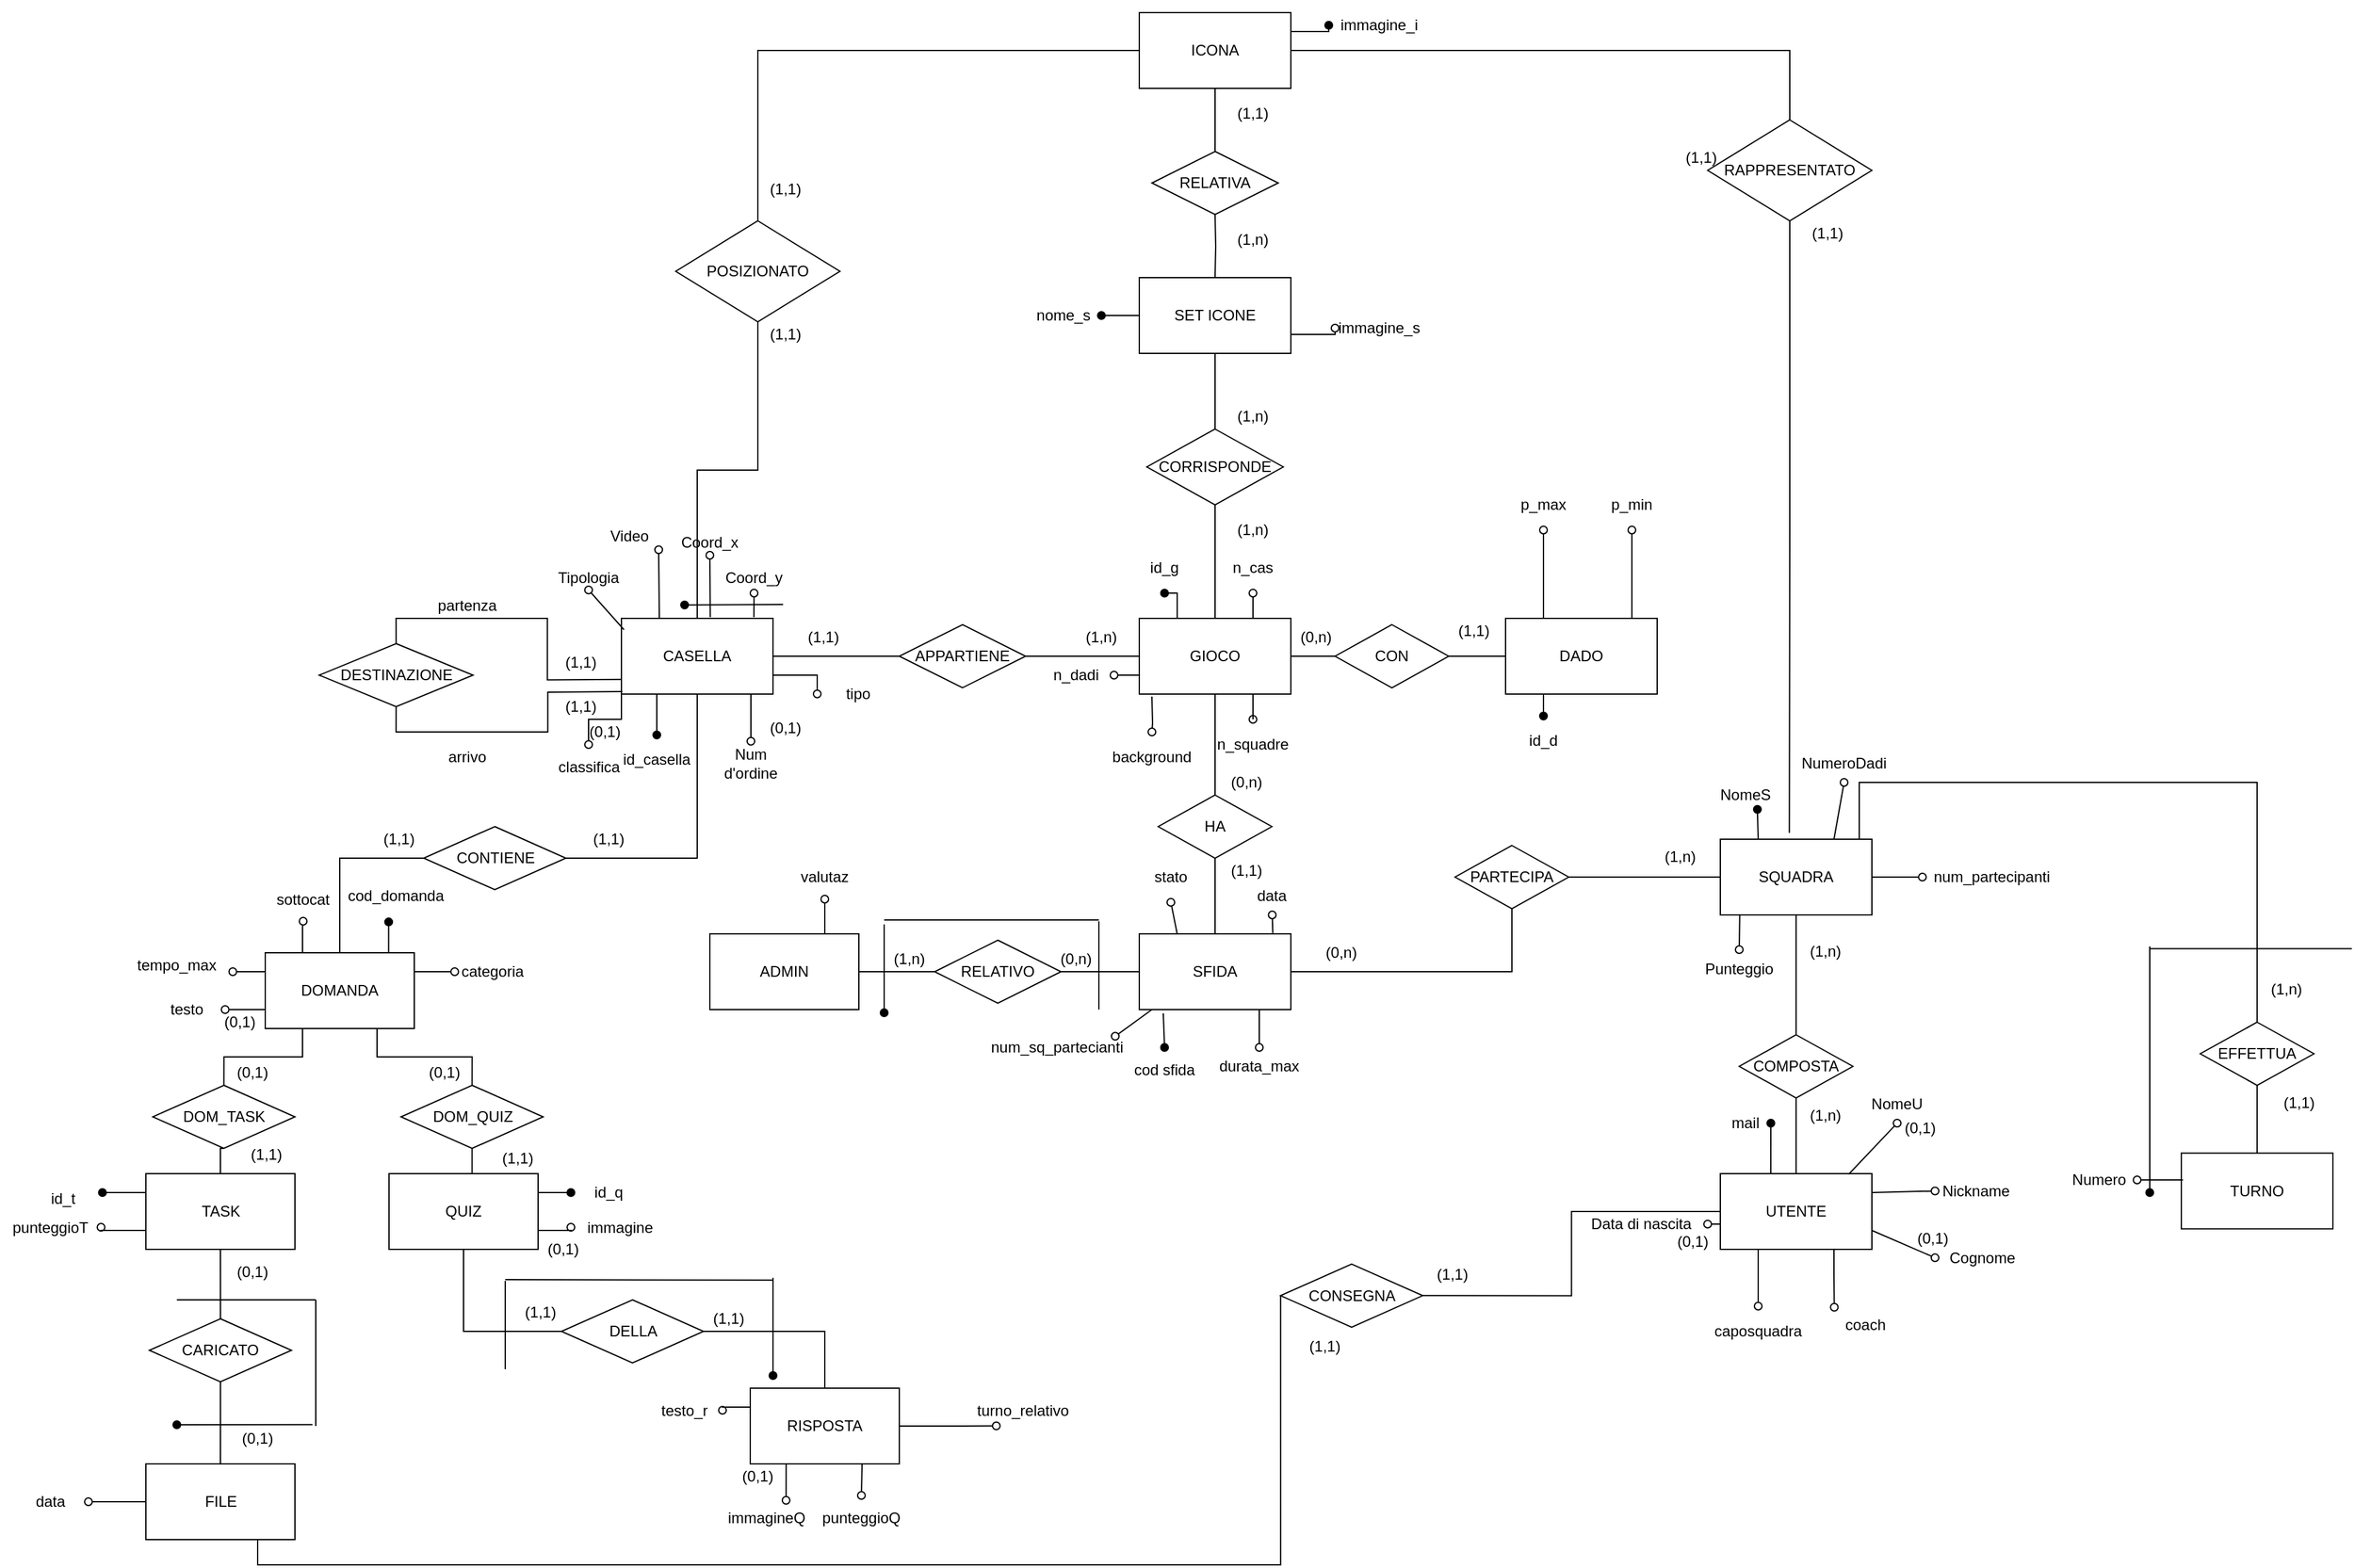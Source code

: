 <mxfile version="14.9.0" type="device"><diagram id="9PyBUAWoRgj34aIYFSdL" name="Page-1"><mxGraphModel dx="868" dy="482" grid="1" gridSize="10" guides="1" tooltips="1" connect="1" arrows="1" fold="1" page="1" pageScale="1" pageWidth="827" pageHeight="1169" math="0" shadow="0"><root><mxCell id="0"/><mxCell id="1" parent="0"/><mxCell id="S76i3IO0QCF2El93TEkD-1" style="edgeStyle=orthogonalEdgeStyle;rounded=0;orthogonalLoop=1;jettySize=auto;html=1;endArrow=none;endFill=0;" parent="1" source="S76i3IO0QCF2El93TEkD-7" target="S76i3IO0QCF2El93TEkD-9" edge="1"><mxGeometry relative="1" as="geometry"><mxPoint x="1062" y="640" as="targetPoint"/></mxGeometry></mxCell><mxCell id="S76i3IO0QCF2El93TEkD-2" style="edgeStyle=orthogonalEdgeStyle;rounded=0;orthogonalLoop=1;jettySize=auto;html=1;exitX=0.25;exitY=0;exitDx=0;exitDy=0;startArrow=none;startFill=0;endArrow=oval;endFill=1;" parent="1" source="S76i3IO0QCF2El93TEkD-7" target="S76i3IO0QCF2El93TEkD-25" edge="1"><mxGeometry relative="1" as="geometry"><mxPoint x="1032" y="680" as="targetPoint"/></mxGeometry></mxCell><mxCell id="S76i3IO0QCF2El93TEkD-3" style="edgeStyle=orthogonalEdgeStyle;rounded=0;orthogonalLoop=1;jettySize=auto;html=1;exitX=0.75;exitY=0;exitDx=0;exitDy=0;startArrow=none;startFill=0;endArrow=oval;endFill=0;entryX=0.5;entryY=1;entryDx=0;entryDy=0;" parent="1" source="S76i3IO0QCF2El93TEkD-7" target="S76i3IO0QCF2El93TEkD-26" edge="1"><mxGeometry relative="1" as="geometry"><mxPoint x="1122" y="680" as="targetPoint"/><Array as="points"><mxPoint x="1092" y="680"/></Array></mxGeometry></mxCell><mxCell id="S76i3IO0QCF2El93TEkD-4" value="" style="edgeStyle=orthogonalEdgeStyle;rounded=0;orthogonalLoop=1;jettySize=auto;html=1;startArrow=none;startFill=0;endArrow=oval;endFill=0;" parent="1" target="S76i3IO0QCF2El93TEkD-27" edge="1"><mxGeometry relative="1" as="geometry"><mxPoint x="1012" y="762" as="sourcePoint"/></mxGeometry></mxCell><mxCell id="S76i3IO0QCF2El93TEkD-5" style="edgeStyle=orthogonalEdgeStyle;rounded=0;orthogonalLoop=1;jettySize=auto;html=1;entryX=0;entryY=0.5;entryDx=0;entryDy=0;startArrow=none;startFill=0;endArrow=none;endFill=0;" parent="1" source="S76i3IO0QCF2El93TEkD-7" target="S76i3IO0QCF2El93TEkD-30" edge="1"><mxGeometry relative="1" as="geometry"/></mxCell><mxCell id="S76i3IO0QCF2El93TEkD-6" style="edgeStyle=orthogonalEdgeStyle;rounded=0;orthogonalLoop=1;jettySize=auto;html=1;exitX=0.5;exitY=1;exitDx=0;exitDy=0;startArrow=none;startFill=0;endArrow=none;endFill=0;" parent="1" source="S76i3IO0QCF2El93TEkD-7" edge="1"><mxGeometry relative="1" as="geometry"><mxPoint x="1062" y="840" as="targetPoint"/></mxGeometry></mxCell><mxCell id="S76i3IO0QCF2El93TEkD-221" style="edgeStyle=orthogonalEdgeStyle;rounded=0;orthogonalLoop=1;jettySize=auto;html=1;exitX=0.75;exitY=1;exitDx=0;exitDy=0;endArrow=oval;endFill=0;" parent="1" source="S76i3IO0QCF2El93TEkD-7" target="S76i3IO0QCF2El93TEkD-220" edge="1"><mxGeometry relative="1" as="geometry"/></mxCell><mxCell id="L8ovh063lLZO7rLMNzi6-3" style="edgeStyle=orthogonalEdgeStyle;rounded=0;orthogonalLoop=1;jettySize=auto;html=1;exitX=0;exitY=0.75;exitDx=0;exitDy=0;entryX=1;entryY=0.5;entryDx=0;entryDy=0;endArrow=oval;endFill=0;" parent="1" source="S76i3IO0QCF2El93TEkD-7" target="L8ovh063lLZO7rLMNzi6-1" edge="1"><mxGeometry relative="1" as="geometry"/></mxCell><mxCell id="S76i3IO0QCF2El93TEkD-7" value="GIOCO" style="rounded=0;whiteSpace=wrap;html=1;" parent="1" vertex="1"><mxGeometry x="1002" y="700" width="120" height="60" as="geometry"/></mxCell><mxCell id="S76i3IO0QCF2El93TEkD-8" style="edgeStyle=orthogonalEdgeStyle;rounded=0;orthogonalLoop=1;jettySize=auto;html=1;endArrow=none;endFill=0;entryX=0.5;entryY=1;entryDx=0;entryDy=0;" parent="1" source="S76i3IO0QCF2El93TEkD-9" target="S76i3IO0QCF2El93TEkD-13" edge="1"><mxGeometry relative="1" as="geometry"><mxPoint x="1062" y="500" as="targetPoint"/></mxGeometry></mxCell><mxCell id="S76i3IO0QCF2El93TEkD-9" value="CORRISPONDE" style="rhombus;whiteSpace=wrap;html=1;" parent="1" vertex="1"><mxGeometry x="1008" y="550" width="108" height="60" as="geometry"/></mxCell><mxCell id="S76i3IO0QCF2El93TEkD-10" value="" style="edgeStyle=orthogonalEdgeStyle;rounded=0;orthogonalLoop=1;jettySize=auto;html=1;endArrow=oval;endFill=1;startArrow=none;startFill=0;" parent="1" source="S76i3IO0QCF2El93TEkD-13" target="S76i3IO0QCF2El93TEkD-14" edge="1"><mxGeometry relative="1" as="geometry"/></mxCell><mxCell id="S76i3IO0QCF2El93TEkD-11" value="" style="edgeStyle=orthogonalEdgeStyle;rounded=0;orthogonalLoop=1;jettySize=auto;html=1;startArrow=none;startFill=0;endArrow=oval;endFill=0;entryX=0;entryY=0.5;entryDx=0;entryDy=0;exitX=1;exitY=0.75;exitDx=0;exitDy=0;" parent="1" source="S76i3IO0QCF2El93TEkD-13" target="S76i3IO0QCF2El93TEkD-15" edge="1"><mxGeometry relative="1" as="geometry"><mxPoint x="1202" y="460" as="targetPoint"/></mxGeometry></mxCell><mxCell id="S76i3IO0QCF2El93TEkD-13" value="SET ICONE" style="rounded=0;whiteSpace=wrap;html=1;" parent="1" vertex="1"><mxGeometry x="1002" y="430" width="120" height="60" as="geometry"/></mxCell><mxCell id="S76i3IO0QCF2El93TEkD-14" value="nome_s" style="ellipse;whiteSpace=wrap;html=1;rounded=0;fillColor=none;strokeColor=none;" parent="1" vertex="1"><mxGeometry x="912" y="440" width="60" height="40" as="geometry"/></mxCell><mxCell id="S76i3IO0QCF2El93TEkD-15" value="immagine_s" style="ellipse;whiteSpace=wrap;html=1;rounded=0;fillColor=none;strokeColor=none;" parent="1" vertex="1"><mxGeometry x="1157" y="450" width="70" height="40" as="geometry"/></mxCell><mxCell id="S76i3IO0QCF2El93TEkD-23" value="(1,n)" style="text;html=1;strokeColor=none;fillColor=none;align=center;verticalAlign=middle;whiteSpace=wrap;rounded=0;" parent="1" vertex="1"><mxGeometry x="1072" y="530" width="40" height="20" as="geometry"/></mxCell><mxCell id="S76i3IO0QCF2El93TEkD-24" value="(1,n)" style="text;html=1;strokeColor=none;fillColor=none;align=center;verticalAlign=middle;whiteSpace=wrap;rounded=0;" parent="1" vertex="1"><mxGeometry x="1072" y="620" width="40" height="20" as="geometry"/></mxCell><mxCell id="S76i3IO0QCF2El93TEkD-25" value="id_g" style="ellipse;whiteSpace=wrap;html=1;rounded=0;fillColor=none;strokeColor=none;" parent="1" vertex="1"><mxGeometry x="992" y="640" width="60" height="40" as="geometry"/></mxCell><mxCell id="S76i3IO0QCF2El93TEkD-26" value="n_cas" style="ellipse;whiteSpace=wrap;html=1;rounded=0;fillColor=none;strokeColor=none;" parent="1" vertex="1"><mxGeometry x="1062" y="640" width="60" height="40" as="geometry"/></mxCell><mxCell id="S76i3IO0QCF2El93TEkD-27" value="background" style="ellipse;whiteSpace=wrap;html=1;rounded=0;fillColor=none;strokeColor=none;" parent="1" vertex="1"><mxGeometry x="982" y="790" width="60" height="40" as="geometry"/></mxCell><mxCell id="S76i3IO0QCF2El93TEkD-28" value="DADO" style="rounded=0;whiteSpace=wrap;html=1;" parent="1" vertex="1"><mxGeometry x="1292" y="700" width="120" height="60" as="geometry"/></mxCell><mxCell id="S76i3IO0QCF2El93TEkD-29" style="edgeStyle=orthogonalEdgeStyle;rounded=0;orthogonalLoop=1;jettySize=auto;html=1;entryX=0;entryY=0.5;entryDx=0;entryDy=0;startArrow=none;startFill=0;endArrow=none;endFill=0;" parent="1" source="S76i3IO0QCF2El93TEkD-30" target="S76i3IO0QCF2El93TEkD-28" edge="1"><mxGeometry relative="1" as="geometry"/></mxCell><mxCell id="S76i3IO0QCF2El93TEkD-30" value="CON" style="rhombus;whiteSpace=wrap;html=1;" parent="1" vertex="1"><mxGeometry x="1157" y="705" width="90" height="50" as="geometry"/></mxCell><mxCell id="S76i3IO0QCF2El93TEkD-31" value="" style="edgeStyle=orthogonalEdgeStyle;rounded=0;orthogonalLoop=1;jettySize=auto;html=1;startArrow=oval;startFill=0;endArrow=none;endFill=0;" parent="1" source="S76i3IO0QCF2El93TEkD-32" target="S76i3IO0QCF2El93TEkD-28" edge="1"><mxGeometry relative="1" as="geometry"><Array as="points"><mxPoint x="1322" y="660"/><mxPoint x="1322" y="660"/></Array></mxGeometry></mxCell><mxCell id="S76i3IO0QCF2El93TEkD-32" value="p_max" style="ellipse;whiteSpace=wrap;html=1;rounded=0;fillColor=none;strokeColor=none;" parent="1" vertex="1"><mxGeometry x="1292" y="590" width="60" height="40" as="geometry"/></mxCell><mxCell id="S76i3IO0QCF2El93TEkD-33" value="" style="edgeStyle=orthogonalEdgeStyle;rounded=0;orthogonalLoop=1;jettySize=auto;html=1;startArrow=oval;startFill=0;endArrow=none;endFill=0;" parent="1" source="S76i3IO0QCF2El93TEkD-34" target="S76i3IO0QCF2El93TEkD-28" edge="1"><mxGeometry relative="1" as="geometry"><Array as="points"><mxPoint x="1392" y="660"/><mxPoint x="1392" y="660"/></Array></mxGeometry></mxCell><mxCell id="S76i3IO0QCF2El93TEkD-34" value="p_min" style="ellipse;whiteSpace=wrap;html=1;rounded=0;fillColor=none;strokeColor=none;" parent="1" vertex="1"><mxGeometry x="1362" y="590" width="60" height="40" as="geometry"/></mxCell><mxCell id="S76i3IO0QCF2El93TEkD-37" style="edgeStyle=orthogonalEdgeStyle;rounded=0;orthogonalLoop=1;jettySize=auto;html=1;exitX=0.5;exitY=1;exitDx=0;exitDy=0;startArrow=none;startFill=0;endArrow=none;endFill=0;" parent="1" edge="1"><mxGeometry relative="1" as="geometry"><mxPoint x="1322" y="790" as="sourcePoint"/><mxPoint x="1322" y="790" as="targetPoint"/></mxGeometry></mxCell><mxCell id="S76i3IO0QCF2El93TEkD-38" style="edgeStyle=orthogonalEdgeStyle;rounded=0;orthogonalLoop=1;jettySize=auto;html=1;exitX=0.5;exitY=1;exitDx=0;exitDy=0;entryX=0.5;entryY=0;entryDx=0;entryDy=0;startArrow=none;startFill=0;endArrow=none;endFill=0;" parent="1" source="S76i3IO0QCF2El93TEkD-39" target="S76i3IO0QCF2El93TEkD-42" edge="1"><mxGeometry relative="1" as="geometry"/></mxCell><mxCell id="S76i3IO0QCF2El93TEkD-39" value="HA" style="rhombus;whiteSpace=wrap;html=1;" parent="1" vertex="1"><mxGeometry x="1017" y="840" width="90" height="50" as="geometry"/></mxCell><mxCell id="S76i3IO0QCF2El93TEkD-40" style="edgeStyle=orthogonalEdgeStyle;rounded=0;orthogonalLoop=1;jettySize=auto;html=1;startArrow=none;startFill=0;endArrow=none;endFill=0;entryX=0.5;entryY=1;entryDx=0;entryDy=0;" parent="1" source="S76i3IO0QCF2El93TEkD-42" target="S76i3IO0QCF2El93TEkD-44" edge="1"><mxGeometry relative="1" as="geometry"><mxPoint x="1272" y="920" as="targetPoint"/></mxGeometry></mxCell><mxCell id="S76i3IO0QCF2El93TEkD-41" style="edgeStyle=none;rounded=0;orthogonalLoop=1;jettySize=auto;html=1;exitX=0.881;exitY=-0.011;exitDx=0;exitDy=0;startArrow=none;startFill=0;endArrow=oval;endFill=0;exitPerimeter=0;" parent="1" source="S76i3IO0QCF2El93TEkD-42" target="S76i3IO0QCF2El93TEkD-78" edge="1"><mxGeometry relative="1" as="geometry"/></mxCell><mxCell id="S76i3IO0QCF2El93TEkD-224" style="edgeStyle=orthogonalEdgeStyle;rounded=0;orthogonalLoop=1;jettySize=auto;html=1;exitX=0.75;exitY=1;exitDx=0;exitDy=0;entryX=0.5;entryY=0;entryDx=0;entryDy=0;endArrow=oval;endFill=0;" parent="1" source="S76i3IO0QCF2El93TEkD-42" target="S76i3IO0QCF2El93TEkD-223" edge="1"><mxGeometry relative="1" as="geometry"/></mxCell><mxCell id="S76i3IO0QCF2El93TEkD-42" value="SFIDA" style="rounded=0;whiteSpace=wrap;html=1;" parent="1" vertex="1"><mxGeometry x="1002" y="950" width="120" height="60" as="geometry"/></mxCell><mxCell id="S76i3IO0QCF2El93TEkD-43" style="edgeStyle=orthogonalEdgeStyle;rounded=0;orthogonalLoop=1;jettySize=auto;html=1;startArrow=none;startFill=0;endArrow=none;endFill=0;" parent="1" source="S76i3IO0QCF2El93TEkD-44" edge="1"><mxGeometry relative="1" as="geometry"><mxPoint x="1432" y="905" as="targetPoint"/></mxGeometry></mxCell><mxCell id="S76i3IO0QCF2El93TEkD-44" value="PARTECIPA" style="rhombus;whiteSpace=wrap;html=1;" parent="1" vertex="1"><mxGeometry x="1252" y="880" width="90" height="50" as="geometry"/></mxCell><mxCell id="S76i3IO0QCF2El93TEkD-45" value="" style="edgeStyle=orthogonalEdgeStyle;rounded=0;orthogonalLoop=1;jettySize=auto;html=1;startArrow=none;startFill=0;endArrow=none;endFill=0;" parent="1" source="S76i3IO0QCF2El93TEkD-50" target="S76i3IO0QCF2El93TEkD-44" edge="1"><mxGeometry relative="1" as="geometry"/></mxCell><mxCell id="S76i3IO0QCF2El93TEkD-47" style="edgeStyle=orthogonalEdgeStyle;rounded=0;orthogonalLoop=1;jettySize=auto;html=1;exitX=0.5;exitY=1;exitDx=0;exitDy=0;entryX=0.5;entryY=0;entryDx=0;entryDy=0;startArrow=none;startFill=0;endArrow=none;endFill=0;" parent="1" source="S76i3IO0QCF2El93TEkD-50" target="S76i3IO0QCF2El93TEkD-63" edge="1"><mxGeometry relative="1" as="geometry"/></mxCell><mxCell id="S76i3IO0QCF2El93TEkD-48" style="edgeStyle=none;rounded=0;orthogonalLoop=1;jettySize=auto;html=1;exitX=0.75;exitY=0;exitDx=0;exitDy=0;entryX=0.5;entryY=1;entryDx=0;entryDy=0;startArrow=none;startFill=0;endArrow=oval;endFill=0;" parent="1" source="S76i3IO0QCF2El93TEkD-50" target="S76i3IO0QCF2El93TEkD-99" edge="1"><mxGeometry relative="1" as="geometry"/></mxCell><mxCell id="S76i3IO0QCF2El93TEkD-49" style="edgeStyle=orthogonalEdgeStyle;rounded=0;orthogonalLoop=1;jettySize=auto;html=1;exitX=1;exitY=0;exitDx=0;exitDy=0;startArrow=none;startFill=0;endArrow=none;endFill=0;entryX=0.5;entryY=0;entryDx=0;entryDy=0;" parent="1" source="S76i3IO0QCF2El93TEkD-50" target="S76i3IO0QCF2El93TEkD-108" edge="1"><mxGeometry relative="1" as="geometry"><mxPoint x="1882" y="1000" as="targetPoint"/><Array as="points"><mxPoint x="1572" y="875"/><mxPoint x="1572" y="830"/><mxPoint x="1887" y="830"/></Array></mxGeometry></mxCell><mxCell id="PwtG8XmtlvB5J-zb4wZ5-21" style="edgeStyle=orthogonalEdgeStyle;rounded=0;orthogonalLoop=1;jettySize=auto;html=1;exitX=1;exitY=0.5;exitDx=0;exitDy=0;entryX=0;entryY=0.5;entryDx=0;entryDy=0;endArrow=oval;endFill=0;startArrow=none;startFill=0;" parent="1" source="S76i3IO0QCF2El93TEkD-50" target="PwtG8XmtlvB5J-zb4wZ5-20" edge="1"><mxGeometry relative="1" as="geometry"/></mxCell><mxCell id="S76i3IO0QCF2El93TEkD-50" value="SQUADRA" style="rounded=0;whiteSpace=wrap;html=1;" parent="1" vertex="1"><mxGeometry x="1462" y="875" width="120" height="60" as="geometry"/></mxCell><mxCell id="S76i3IO0QCF2El93TEkD-51" value="(0,n)" style="text;html=1;strokeColor=none;fillColor=none;align=center;verticalAlign=middle;whiteSpace=wrap;rounded=0;" parent="1" vertex="1"><mxGeometry x="1067" y="820" width="40" height="20" as="geometry"/></mxCell><mxCell id="S76i3IO0QCF2El93TEkD-52" value="(1,1)" style="text;html=1;strokeColor=none;fillColor=none;align=center;verticalAlign=middle;whiteSpace=wrap;rounded=0;" parent="1" vertex="1"><mxGeometry x="1067" y="890" width="40" height="20" as="geometry"/></mxCell><mxCell id="S76i3IO0QCF2El93TEkD-62" style="edgeStyle=orthogonalEdgeStyle;rounded=0;orthogonalLoop=1;jettySize=auto;html=1;entryX=0.5;entryY=0;entryDx=0;entryDy=0;startArrow=none;startFill=0;endArrow=none;endFill=0;" parent="1" source="S76i3IO0QCF2El93TEkD-63" target="S76i3IO0QCF2El93TEkD-68" edge="1"><mxGeometry relative="1" as="geometry"/></mxCell><mxCell id="S76i3IO0QCF2El93TEkD-63" value="COMPOSTA" style="rhombus;whiteSpace=wrap;html=1;" parent="1" vertex="1"><mxGeometry x="1477" y="1030" width="90" height="50" as="geometry"/></mxCell><mxCell id="S76i3IO0QCF2El93TEkD-64" style="edgeStyle=none;rounded=0;orthogonalLoop=1;jettySize=auto;html=1;exitX=0.333;exitY=0.167;exitDx=0;exitDy=0;entryX=1;entryY=0.5;entryDx=0;entryDy=0;startArrow=none;startFill=0;endArrow=oval;endFill=1;exitPerimeter=0;" parent="1" source="S76i3IO0QCF2El93TEkD-68" target="S76i3IO0QCF2El93TEkD-79" edge="1"><mxGeometry relative="1" as="geometry"/></mxCell><mxCell id="S76i3IO0QCF2El93TEkD-65" style="edgeStyle=none;rounded=0;orthogonalLoop=1;jettySize=auto;html=1;exitX=1;exitY=0.75;exitDx=0;exitDy=0;entryX=0;entryY=0.5;entryDx=0;entryDy=0;startArrow=none;startFill=0;endArrow=oval;endFill=0;" parent="1" source="S76i3IO0QCF2El93TEkD-68" target="S76i3IO0QCF2El93TEkD-83" edge="1"><mxGeometry relative="1" as="geometry"/></mxCell><mxCell id="S76i3IO0QCF2El93TEkD-66" style="edgeStyle=none;rounded=0;orthogonalLoop=1;jettySize=auto;html=1;exitX=1;exitY=0.25;exitDx=0;exitDy=0;entryX=0;entryY=0.5;entryDx=0;entryDy=0;startArrow=none;startFill=0;endArrow=oval;endFill=0;" parent="1" source="S76i3IO0QCF2El93TEkD-68" target="S76i3IO0QCF2El93TEkD-80" edge="1"><mxGeometry relative="1" as="geometry"/></mxCell><mxCell id="S76i3IO0QCF2El93TEkD-233" style="edgeStyle=orthogonalEdgeStyle;rounded=0;orthogonalLoop=1;jettySize=auto;html=1;exitX=0.75;exitY=1;exitDx=0;exitDy=0;entryX=0;entryY=0;entryDx=0;entryDy=0;endArrow=oval;endFill=0;" parent="1" source="S76i3IO0QCF2El93TEkD-68" target="S76i3IO0QCF2El93TEkD-231" edge="1"><mxGeometry relative="1" as="geometry"/></mxCell><mxCell id="S76i3IO0QCF2El93TEkD-234" style="edgeStyle=orthogonalEdgeStyle;rounded=0;orthogonalLoop=1;jettySize=auto;html=1;exitX=0.25;exitY=1;exitDx=0;exitDy=0;endArrow=oval;endFill=0;" parent="1" source="S76i3IO0QCF2El93TEkD-68" target="S76i3IO0QCF2El93TEkD-232" edge="1"><mxGeometry relative="1" as="geometry"/></mxCell><mxCell id="S76i3IO0QCF2El93TEkD-68" value="UTENTE" style="rounded=0;whiteSpace=wrap;html=1;" parent="1" vertex="1"><mxGeometry x="1462" y="1140" width="120" height="60" as="geometry"/></mxCell><mxCell id="S76i3IO0QCF2El93TEkD-74" style="rounded=0;orthogonalLoop=1;jettySize=auto;html=1;startArrow=oval;startFill=1;endArrow=none;endFill=0;exitX=0.5;exitY=0;exitDx=0;exitDy=0;" parent="1" source="S76i3IO0QCF2El93TEkD-75" edge="1"><mxGeometry relative="1" as="geometry"><mxPoint x="962" y="980" as="sourcePoint"/><mxPoint x="1021" y="1013" as="targetPoint"/></mxGeometry></mxCell><mxCell id="S76i3IO0QCF2El93TEkD-75" value="cod sfida" style="ellipse;whiteSpace=wrap;html=1;rounded=0;fillColor=none;strokeColor=none;" parent="1" vertex="1"><mxGeometry x="992" y="1040" width="60" height="35" as="geometry"/></mxCell><mxCell id="S76i3IO0QCF2El93TEkD-76" style="rounded=0;orthogonalLoop=1;jettySize=auto;html=1;exitX=0.5;exitY=1;exitDx=0;exitDy=0;entryX=0.25;entryY=0;entryDx=0;entryDy=0;startArrow=oval;startFill=0;endArrow=none;endFill=0;" parent="1" source="S76i3IO0QCF2El93TEkD-77" target="S76i3IO0QCF2El93TEkD-42" edge="1"><mxGeometry relative="1" as="geometry"/></mxCell><mxCell id="S76i3IO0QCF2El93TEkD-77" value="stato" style="ellipse;whiteSpace=wrap;html=1;rounded=0;fillColor=none;strokeColor=none;" parent="1" vertex="1"><mxGeometry x="997" y="885" width="60" height="40" as="geometry"/></mxCell><mxCell id="S76i3IO0QCF2El93TEkD-78" value="data" style="ellipse;whiteSpace=wrap;html=1;rounded=0;fillColor=none;strokeColor=none;" parent="1" vertex="1"><mxGeometry x="1082" y="905" width="50" height="30" as="geometry"/></mxCell><mxCell id="S76i3IO0QCF2El93TEkD-79" value="mail" style="ellipse;whiteSpace=wrap;html=1;rounded=0;fillColor=none;strokeColor=none;" parent="1" vertex="1"><mxGeometry x="1462" y="1090" width="40" height="20" as="geometry"/></mxCell><mxCell id="S76i3IO0QCF2El93TEkD-80" value="Nickname" style="ellipse;whiteSpace=wrap;html=1;align=center;strokeColor=none;fillColor=none;" parent="1" vertex="1"><mxGeometry x="1632" y="1137.5" width="65" height="32.5" as="geometry"/></mxCell><mxCell id="S76i3IO0QCF2El93TEkD-81" value="(0,1)" style="text;strokeColor=none;fillColor=none;spacingLeft=4;spacingRight=4;overflow=hidden;rotatable=0;points=[[0,0.5],[1,0.5]];portConstraint=eastwest;fontSize=12;" parent="1" vertex="1"><mxGeometry x="1612" y="1177.5" width="40" height="30" as="geometry"/></mxCell><mxCell id="S76i3IO0QCF2El93TEkD-83" value="Cognome" style="ellipse;whiteSpace=wrap;html=1;align=center;strokeColor=none;fillColor=none;" parent="1" vertex="1"><mxGeometry x="1632" y="1193.33" width="75" height="26.67" as="geometry"/></mxCell><mxCell id="S76i3IO0QCF2El93TEkD-84" style="edgeStyle=none;rounded=0;orthogonalLoop=1;jettySize=auto;html=1;exitX=0.5;exitY=1;exitDx=0;exitDy=0;startArrow=none;startFill=0;endArrow=none;endFill=0;strokeWidth=1;" parent="1" source="S76i3IO0QCF2El93TEkD-83" target="S76i3IO0QCF2El93TEkD-83" edge="1"><mxGeometry relative="1" as="geometry"/></mxCell><mxCell id="S76i3IO0QCF2El93TEkD-85" style="edgeStyle=none;rounded=0;orthogonalLoop=1;jettySize=auto;html=1;exitX=0.5;exitY=1;exitDx=0;exitDy=0;entryX=0.847;entryY=0.008;entryDx=0;entryDy=0;startArrow=oval;startFill=0;endArrow=none;endFill=0;strokeWidth=1;entryPerimeter=0;" parent="1" source="S76i3IO0QCF2El93TEkD-86" target="S76i3IO0QCF2El93TEkD-68" edge="1"><mxGeometry relative="1" as="geometry"><mxPoint x="1462" y="1170" as="targetPoint"/></mxGeometry></mxCell><mxCell id="S76i3IO0QCF2El93TEkD-86" value="NomeU" style="ellipse;whiteSpace=wrap;html=1;align=center;fillColor=none;strokeColor=none;" parent="1" vertex="1"><mxGeometry x="1567" y="1070" width="70" height="30" as="geometry"/></mxCell><mxCell id="S76i3IO0QCF2El93TEkD-87" style="edgeStyle=none;rounded=0;orthogonalLoop=1;jettySize=auto;html=1;exitX=1;exitY=0.5;exitDx=0;exitDy=0;startArrow=oval;startFill=0;endArrow=none;endFill=0;strokeWidth=1;" parent="1" source="S76i3IO0QCF2El93TEkD-88" edge="1"><mxGeometry relative="1" as="geometry"><mxPoint x="1462" y="1180" as="targetPoint"/></mxGeometry></mxCell><mxCell id="S76i3IO0QCF2El93TEkD-88" value="Data di nascita" style="ellipse;whiteSpace=wrap;html=1;align=center;strokeColor=none;fillColor=none;" parent="1" vertex="1"><mxGeometry x="1347" y="1165" width="105" height="30" as="geometry"/></mxCell><mxCell id="S76i3IO0QCF2El93TEkD-89" value="(0,1)" style="text;strokeColor=none;fillColor=none;spacingLeft=4;spacingRight=4;overflow=hidden;rotatable=0;points=[[0,0.5],[1,0.5]];portConstraint=eastwest;fontSize=12;" parent="1" vertex="1"><mxGeometry x="1602" y="1090" width="40" height="30" as="geometry"/></mxCell><mxCell id="S76i3IO0QCF2El93TEkD-90" value="(0,1)" style="text;strokeColor=none;fillColor=none;spacingLeft=4;spacingRight=4;overflow=hidden;rotatable=0;points=[[0,0.5],[1,0.5]];portConstraint=eastwest;fontSize=12;" parent="1" vertex="1"><mxGeometry x="1422" y="1180" width="40" height="30" as="geometry"/></mxCell><mxCell id="S76i3IO0QCF2El93TEkD-91" value="(1,n)" style="text;strokeColor=none;fillColor=none;spacingLeft=4;spacingRight=4;overflow=hidden;rotatable=0;points=[[0,0.5],[1,0.5]];portConstraint=eastwest;fontSize=12;" parent="1" vertex="1"><mxGeometry x="1527" y="1080" width="40" height="30" as="geometry"/></mxCell><mxCell id="S76i3IO0QCF2El93TEkD-92" style="edgeStyle=none;rounded=0;orthogonalLoop=1;jettySize=auto;html=1;exitX=0.5;exitY=0;exitDx=0;exitDy=0;entryX=0.128;entryY=1.006;entryDx=0;entryDy=0;entryPerimeter=0;startArrow=oval;startFill=0;endArrow=none;endFill=0;" parent="1" source="S76i3IO0QCF2El93TEkD-93" target="S76i3IO0QCF2El93TEkD-50" edge="1"><mxGeometry relative="1" as="geometry"/></mxCell><mxCell id="S76i3IO0QCF2El93TEkD-93" value="Punteggio" style="ellipse;whiteSpace=wrap;html=1;align=center;fillColor=none;strokeColor=none;" parent="1" vertex="1"><mxGeometry x="1442" y="962.5" width="70" height="30" as="geometry"/></mxCell><mxCell id="S76i3IO0QCF2El93TEkD-94" value="(1,n)" style="text;strokeColor=none;fillColor=none;spacingLeft=4;spacingRight=4;overflow=hidden;rotatable=0;points=[[0,0.5],[1,0.5]];portConstraint=eastwest;fontSize=12;" parent="1" vertex="1"><mxGeometry x="1527" y="950" width="40" height="30" as="geometry"/></mxCell><mxCell id="S76i3IO0QCF2El93TEkD-95" value="(1,n)" style="text;strokeColor=none;fillColor=none;spacingLeft=4;spacingRight=4;overflow=hidden;rotatable=0;points=[[0,0.5],[1,0.5]];portConstraint=eastwest;fontSize=12;" parent="1" vertex="1"><mxGeometry x="1412" y="875" width="40" height="30" as="geometry"/></mxCell><mxCell id="S76i3IO0QCF2El93TEkD-96" value="(0,n)" style="text;html=1;strokeColor=none;fillColor=none;align=center;verticalAlign=middle;whiteSpace=wrap;rounded=0;" parent="1" vertex="1"><mxGeometry x="1142" y="955" width="40" height="20" as="geometry"/></mxCell><mxCell id="S76i3IO0QCF2El93TEkD-97" style="edgeStyle=none;rounded=0;orthogonalLoop=1;jettySize=auto;html=1;exitX=0.656;exitY=1.09;exitDx=0;exitDy=0;startArrow=oval;startFill=1;endArrow=none;endFill=0;strokeWidth=1;entryX=0.25;entryY=0;entryDx=0;entryDy=0;exitPerimeter=0;" parent="1" source="S76i3IO0QCF2El93TEkD-98" target="S76i3IO0QCF2El93TEkD-50" edge="1"><mxGeometry relative="1" as="geometry"><mxPoint x="1350.2" y="805.84" as="targetPoint"/></mxGeometry></mxCell><mxCell id="S76i3IO0QCF2El93TEkD-98" value="NomeS" style="ellipse;whiteSpace=wrap;html=1;align=center;fillColor=none;strokeColor=none;" parent="1" vertex="1"><mxGeometry x="1452" y="830" width="60" height="19.58" as="geometry"/></mxCell><mxCell id="S76i3IO0QCF2El93TEkD-99" value="NumeroDadi" style="ellipse;whiteSpace=wrap;html=1;align=center;fillColor=none;strokeColor=none;" parent="1" vertex="1"><mxGeometry x="1520" y="799.79" width="80" height="30.21" as="geometry"/></mxCell><mxCell id="S76i3IO0QCF2El93TEkD-106" value="TURNO" style="rounded=0;whiteSpace=wrap;html=1;" parent="1" vertex="1"><mxGeometry x="1827" y="1123.75" width="120" height="60" as="geometry"/></mxCell><mxCell id="S76i3IO0QCF2El93TEkD-107" style="edgeStyle=orthogonalEdgeStyle;rounded=0;orthogonalLoop=1;jettySize=auto;html=1;exitX=0.5;exitY=1;exitDx=0;exitDy=0;entryX=0.5;entryY=0;entryDx=0;entryDy=0;startArrow=none;startFill=0;endArrow=none;endFill=0;" parent="1" source="S76i3IO0QCF2El93TEkD-108" target="S76i3IO0QCF2El93TEkD-106" edge="1"><mxGeometry relative="1" as="geometry"/></mxCell><mxCell id="S76i3IO0QCF2El93TEkD-108" value="EFFETTUA" style="rhombus;whiteSpace=wrap;html=1;" parent="1" vertex="1"><mxGeometry x="1842" y="1020" width="90" height="50" as="geometry"/></mxCell><mxCell id="S76i3IO0QCF2El93TEkD-109" value="(1,n)" style="text;strokeColor=none;fillColor=none;spacingLeft=4;spacingRight=4;overflow=hidden;rotatable=0;points=[[0,0.5],[1,0.5]];portConstraint=eastwest;fontSize=12;" parent="1" vertex="1"><mxGeometry x="1892" y="980" width="40" height="30" as="geometry"/></mxCell><mxCell id="S76i3IO0QCF2El93TEkD-110" value="(1,1)" style="text;strokeColor=none;fillColor=none;spacingLeft=4;spacingRight=4;overflow=hidden;rotatable=0;points=[[0,0.5],[1,0.5]];portConstraint=eastwest;fontSize=12;" parent="1" vertex="1"><mxGeometry x="1902" y="1070" width="40" height="30" as="geometry"/></mxCell><mxCell id="S76i3IO0QCF2El93TEkD-111" style="edgeStyle=orthogonalEdgeStyle;rounded=0;orthogonalLoop=1;jettySize=auto;html=1;exitX=1;exitY=0.5;exitDx=0;exitDy=0;entryX=0.011;entryY=0.369;entryDx=0;entryDy=0;entryPerimeter=0;startArrow=oval;startFill=0;endArrow=none;endFill=0;" parent="1" source="S76i3IO0QCF2El93TEkD-112" target="S76i3IO0QCF2El93TEkD-106" edge="1"><mxGeometry relative="1" as="geometry"/></mxCell><mxCell id="S76i3IO0QCF2El93TEkD-112" value="Numero" style="ellipse;whiteSpace=wrap;html=1;align=center;fillColor=none;strokeColor=none;" parent="1" vertex="1"><mxGeometry x="1732" y="1135" width="60" height="20" as="geometry"/></mxCell><mxCell id="S76i3IO0QCF2El93TEkD-113" value="" style="endArrow=none;html=1;rounded=0;startArrow=oval;startFill=1;" parent="1" edge="1"><mxGeometry relative="1" as="geometry"><mxPoint x="1802" y="1155" as="sourcePoint"/><mxPoint x="1802" y="960" as="targetPoint"/></mxGeometry></mxCell><mxCell id="S76i3IO0QCF2El93TEkD-114" value="" style="endArrow=none;html=1;rounded=0;" parent="1" edge="1"><mxGeometry relative="1" as="geometry"><mxPoint x="1802" y="961.81" as="sourcePoint"/><mxPoint x="1962" y="961.81" as="targetPoint"/></mxGeometry></mxCell><mxCell id="S76i3IO0QCF2El93TEkD-116" style="edgeStyle=orthogonalEdgeStyle;rounded=0;orthogonalLoop=1;jettySize=auto;html=1;exitX=1;exitY=0.5;exitDx=0;exitDy=0;entryX=0;entryY=0.5;entryDx=0;entryDy=0;startArrow=none;startFill=0;endArrow=none;endFill=0;" parent="1" source="S76i3IO0QCF2El93TEkD-117" target="S76i3IO0QCF2El93TEkD-7" edge="1"><mxGeometry relative="1" as="geometry"/></mxCell><mxCell id="S76i3IO0QCF2El93TEkD-117" value="APPARTIENE" style="rhombus;whiteSpace=wrap;html=1;" parent="1" vertex="1"><mxGeometry x="812" y="705" width="100" height="50" as="geometry"/></mxCell><mxCell id="S76i3IO0QCF2El93TEkD-118" style="edgeStyle=orthogonalEdgeStyle;rounded=0;orthogonalLoop=1;jettySize=auto;html=1;exitX=1;exitY=0.5;exitDx=0;exitDy=0;entryX=0;entryY=0.5;entryDx=0;entryDy=0;startArrow=none;startFill=0;endArrow=none;endFill=0;" parent="1" source="S76i3IO0QCF2El93TEkD-121" target="S76i3IO0QCF2El93TEkD-117" edge="1"><mxGeometry relative="1" as="geometry"/></mxCell><mxCell id="S76i3IO0QCF2El93TEkD-119" style="edgeStyle=orthogonalEdgeStyle;rounded=0;orthogonalLoop=1;jettySize=auto;html=1;entryX=1;entryY=0.5;entryDx=0;entryDy=0;startArrow=none;startFill=0;endArrow=none;endFill=0;exitX=0.5;exitY=1;exitDx=0;exitDy=0;" parent="1" source="S76i3IO0QCF2El93TEkD-121" target="S76i3IO0QCF2El93TEkD-146" edge="1"><mxGeometry relative="1" as="geometry"/></mxCell><mxCell id="S76i3IO0QCF2El93TEkD-120" style="edgeStyle=orthogonalEdgeStyle;rounded=0;orthogonalLoop=1;jettySize=auto;html=1;exitX=0.75;exitY=1;exitDx=0;exitDy=0;entryX=0.5;entryY=0;entryDx=0;entryDy=0;startArrow=none;startFill=0;endArrow=oval;endFill=0;" parent="1" source="S76i3IO0QCF2El93TEkD-121" target="S76i3IO0QCF2El93TEkD-212" edge="1"><mxGeometry relative="1" as="geometry"/></mxCell><mxCell id="PwtG8XmtlvB5J-zb4wZ5-26" style="edgeStyle=orthogonalEdgeStyle;rounded=0;orthogonalLoop=1;jettySize=auto;html=1;exitX=0.25;exitY=1;exitDx=0;exitDy=0;entryX=0.5;entryY=0;entryDx=0;entryDy=0;startArrow=none;startFill=0;endArrow=oval;endFill=1;" parent="1" source="S76i3IO0QCF2El93TEkD-121" target="PwtG8XmtlvB5J-zb4wZ5-24" edge="1"><mxGeometry relative="1" as="geometry"/></mxCell><mxCell id="vJqAkPwoSi80SPB02xG5-3" style="edgeStyle=orthogonalEdgeStyle;rounded=0;orthogonalLoop=1;jettySize=auto;html=1;exitX=1;exitY=0.75;exitDx=0;exitDy=0;entryX=0;entryY=0.5;entryDx=0;entryDy=0;endArrow=oval;endFill=0;" parent="1" source="S76i3IO0QCF2El93TEkD-121" target="vJqAkPwoSi80SPB02xG5-1" edge="1"><mxGeometry relative="1" as="geometry"/></mxCell><mxCell id="vJqAkPwoSi80SPB02xG5-4" style="edgeStyle=orthogonalEdgeStyle;rounded=0;orthogonalLoop=1;jettySize=auto;html=1;exitX=0;exitY=1;exitDx=0;exitDy=0;endArrow=oval;endFill=0;" parent="1" source="S76i3IO0QCF2El93TEkD-121" target="vJqAkPwoSi80SPB02xG5-2" edge="1"><mxGeometry relative="1" as="geometry"/></mxCell><mxCell id="S76i3IO0QCF2El93TEkD-121" value="CASELLA" style="rounded=0;whiteSpace=wrap;html=1;" parent="1" vertex="1"><mxGeometry x="592" y="700" width="120" height="60" as="geometry"/></mxCell><mxCell id="S76i3IO0QCF2El93TEkD-122" style="edgeStyle=none;rounded=0;orthogonalLoop=1;jettySize=auto;html=1;exitX=0.586;exitY=-0.017;exitDx=0;exitDy=0;startArrow=none;startFill=0;endArrow=oval;endFill=0;entryX=0.5;entryY=1;entryDx=0;entryDy=0;exitPerimeter=0;" parent="1" source="S76i3IO0QCF2El93TEkD-121" target="S76i3IO0QCF2El93TEkD-125" edge="1"><mxGeometry relative="1" as="geometry"><mxPoint x="808.15" y="735.41" as="targetPoint"/><mxPoint x="583.15" y="745.41" as="sourcePoint"/></mxGeometry></mxCell><mxCell id="S76i3IO0QCF2El93TEkD-123" style="edgeStyle=none;rounded=0;orthogonalLoop=1;jettySize=auto;html=1;startArrow=none;startFill=0;endArrow=oval;endFill=0;entryX=0.5;entryY=1;entryDx=0;entryDy=0;exitX=0.017;exitY=0.15;exitDx=0;exitDy=0;exitPerimeter=0;" parent="1" source="S76i3IO0QCF2El93TEkD-121" target="S76i3IO0QCF2El93TEkD-126" edge="1"><mxGeometry relative="1" as="geometry"><mxPoint x="582" y="711.67" as="sourcePoint"/><mxPoint x="816.996" y="678.102" as="targetPoint"/></mxGeometry></mxCell><mxCell id="S76i3IO0QCF2El93TEkD-124" style="edgeStyle=none;rounded=0;orthogonalLoop=1;jettySize=auto;html=1;exitX=0.25;exitY=0;exitDx=0;exitDy=0;startArrow=none;startFill=0;endArrow=oval;endFill=0;entryX=1;entryY=1;entryDx=0;entryDy=0;" parent="1" source="S76i3IO0QCF2El93TEkD-121" target="S76i3IO0QCF2El93TEkD-127" edge="1"><mxGeometry relative="1" as="geometry"><mxPoint x="703.15" y="745.243" as="targetPoint"/><mxPoint x="592.15" y="702.89" as="sourcePoint"/></mxGeometry></mxCell><mxCell id="S76i3IO0QCF2El93TEkD-125" value="Coord_x" style="ellipse;whiteSpace=wrap;html=1;align=center;strokeColor=none;fillColor=none;" parent="1" vertex="1"><mxGeometry x="632" y="630" width="60" height="20" as="geometry"/></mxCell><mxCell id="S76i3IO0QCF2El93TEkD-126" value="Tipologia" style="ellipse;whiteSpace=wrap;html=1;align=center;strokeColor=none;fillColor=none;" parent="1" vertex="1"><mxGeometry x="530" y="657.5" width="72" height="20" as="geometry"/></mxCell><mxCell id="S76i3IO0QCF2El93TEkD-127" value="Video" style="ellipse;whiteSpace=wrap;html=1;align=center;fillColor=none;strokeColor=none;" parent="1" vertex="1"><mxGeometry x="566" y="620" width="65" height="30" as="geometry"/></mxCell><mxCell id="S76i3IO0QCF2El93TEkD-128" style="edgeStyle=none;rounded=0;orthogonalLoop=1;jettySize=auto;html=1;exitX=0.5;exitY=1;exitDx=0;exitDy=0;startArrow=oval;startFill=0;endArrow=none;endFill=0;entryX=0.874;entryY=-0.017;entryDx=0;entryDy=0;entryPerimeter=0;" parent="1" source="S76i3IO0QCF2El93TEkD-129" target="S76i3IO0QCF2El93TEkD-121" edge="1"><mxGeometry relative="1" as="geometry"><mxPoint x="589.582" y="745.41" as="targetPoint"/></mxGeometry></mxCell><mxCell id="S76i3IO0QCF2El93TEkD-129" value="Coord_y" style="ellipse;whiteSpace=wrap;html=1;align=center;strokeColor=none;fillColor=none;" parent="1" vertex="1"><mxGeometry x="662" y="655" width="70" height="25" as="geometry"/></mxCell><mxCell id="S76i3IO0QCF2El93TEkD-130" value="" style="endArrow=none;html=1;rounded=0;startArrow=oval;startFill=1;" parent="1" edge="1"><mxGeometry relative="1" as="geometry"><mxPoint x="642" y="689.41" as="sourcePoint"/><mxPoint x="720" y="689" as="targetPoint"/></mxGeometry></mxCell><mxCell id="S76i3IO0QCF2El93TEkD-132" value="(1,1)" style="text;html=1;strokeColor=none;fillColor=none;align=center;verticalAlign=middle;whiteSpace=wrap;rounded=0;" parent="1" vertex="1"><mxGeometry x="732" y="705" width="40" height="20" as="geometry"/></mxCell><mxCell id="S76i3IO0QCF2El93TEkD-133" value="(1,n)" style="text;html=1;strokeColor=none;fillColor=none;align=center;verticalAlign=middle;whiteSpace=wrap;rounded=0;" parent="1" vertex="1"><mxGeometry x="952" y="705" width="40" height="20" as="geometry"/></mxCell><mxCell id="S76i3IO0QCF2El93TEkD-135" style="edgeStyle=orthogonalEdgeStyle;rounded=0;orthogonalLoop=1;jettySize=auto;html=1;startArrow=none;startFill=0;endArrow=none;endFill=0;" parent="1" source="S76i3IO0QCF2El93TEkD-136" target="S76i3IO0QCF2El93TEkD-42" edge="1"><mxGeometry relative="1" as="geometry"/></mxCell><mxCell id="S76i3IO0QCF2El93TEkD-136" value="RELATIVO" style="rhombus;whiteSpace=wrap;html=1;" parent="1" vertex="1"><mxGeometry x="840" y="955" width="100" height="50" as="geometry"/></mxCell><mxCell id="S76i3IO0QCF2El93TEkD-137" style="edgeStyle=orthogonalEdgeStyle;rounded=0;orthogonalLoop=1;jettySize=auto;html=1;entryX=0;entryY=0.5;entryDx=0;entryDy=0;startArrow=none;startFill=0;endArrow=none;endFill=0;" parent="1" source="S76i3IO0QCF2El93TEkD-140" target="S76i3IO0QCF2El93TEkD-136" edge="1"><mxGeometry relative="1" as="geometry"/></mxCell><mxCell id="S76i3IO0QCF2El93TEkD-139" style="edgeStyle=orthogonalEdgeStyle;rounded=0;orthogonalLoop=1;jettySize=auto;html=1;exitX=0.75;exitY=0;exitDx=0;exitDy=0;entryX=0.5;entryY=1;entryDx=0;entryDy=0;startArrow=none;startFill=0;endArrow=oval;endFill=0;" parent="1" source="S76i3IO0QCF2El93TEkD-140" target="S76i3IO0QCF2El93TEkD-142" edge="1"><mxGeometry relative="1" as="geometry"/></mxCell><mxCell id="S76i3IO0QCF2El93TEkD-140" value="ADMIN" style="rounded=0;whiteSpace=wrap;html=1;" parent="1" vertex="1"><mxGeometry x="662" y="950" width="118" height="60" as="geometry"/></mxCell><mxCell id="S76i3IO0QCF2El93TEkD-142" value="valutaz" style="ellipse;whiteSpace=wrap;html=1;rounded=0;fillColor=none;strokeColor=none;" parent="1" vertex="1"><mxGeometry x="723" y="887.49" width="60" height="35" as="geometry"/></mxCell><mxCell id="S76i3IO0QCF2El93TEkD-143" value="(1,n)" style="text;html=1;strokeColor=none;fillColor=none;align=center;verticalAlign=middle;whiteSpace=wrap;rounded=0;" parent="1" vertex="1"><mxGeometry x="800" y="960" width="40" height="20" as="geometry"/></mxCell><mxCell id="S76i3IO0QCF2El93TEkD-144" value="(0,n)" style="text;html=1;strokeColor=none;fillColor=none;align=center;verticalAlign=middle;whiteSpace=wrap;rounded=0;" parent="1" vertex="1"><mxGeometry x="932" y="960" width="40" height="20" as="geometry"/></mxCell><mxCell id="S76i3IO0QCF2El93TEkD-145" style="edgeStyle=orthogonalEdgeStyle;rounded=0;orthogonalLoop=1;jettySize=auto;html=1;startArrow=none;startFill=0;endArrow=none;endFill=0;" parent="1" source="S76i3IO0QCF2El93TEkD-146" target="S76i3IO0QCF2El93TEkD-152" edge="1"><mxGeometry relative="1" as="geometry"/></mxCell><mxCell id="S76i3IO0QCF2El93TEkD-146" value="CONTIENE" style="rhombus;whiteSpace=wrap;html=1;" parent="1" vertex="1"><mxGeometry x="435.5" y="865" width="112.5" height="50" as="geometry"/></mxCell><mxCell id="S76i3IO0QCF2El93TEkD-147" style="edgeStyle=orthogonalEdgeStyle;rounded=0;orthogonalLoop=1;jettySize=auto;html=1;exitX=0.75;exitY=0;exitDx=0;exitDy=0;entryX=0.414;entryY=1.014;entryDx=0;entryDy=0;entryPerimeter=0;startArrow=none;startFill=0;endArrow=oval;endFill=1;" parent="1" source="S76i3IO0QCF2El93TEkD-152" target="S76i3IO0QCF2El93TEkD-154" edge="1"><mxGeometry relative="1" as="geometry"/></mxCell><mxCell id="S76i3IO0QCF2El93TEkD-148" style="edgeStyle=orthogonalEdgeStyle;rounded=0;orthogonalLoop=1;jettySize=auto;html=1;exitX=0.25;exitY=0;exitDx=0;exitDy=0;startArrow=none;startFill=0;endArrow=oval;endFill=0;" parent="1" source="S76i3IO0QCF2El93TEkD-152" target="S76i3IO0QCF2El93TEkD-153" edge="1"><mxGeometry relative="1" as="geometry"/></mxCell><mxCell id="S76i3IO0QCF2El93TEkD-149" style="edgeStyle=orthogonalEdgeStyle;rounded=0;orthogonalLoop=1;jettySize=auto;html=1;exitX=1;exitY=0.25;exitDx=0;exitDy=0;entryX=0;entryY=0.5;entryDx=0;entryDy=0;startArrow=none;startFill=0;endArrow=oval;endFill=0;" parent="1" source="S76i3IO0QCF2El93TEkD-152" target="S76i3IO0QCF2El93TEkD-155" edge="1"><mxGeometry relative="1" as="geometry"/></mxCell><mxCell id="S76i3IO0QCF2El93TEkD-150" style="edgeStyle=orthogonalEdgeStyle;rounded=0;orthogonalLoop=1;jettySize=auto;html=1;exitX=0;exitY=0.25;exitDx=0;exitDy=0;entryX=0.992;entryY=0.657;entryDx=0;entryDy=0;entryPerimeter=0;startArrow=none;startFill=0;endArrow=oval;endFill=0;" parent="1" source="S76i3IO0QCF2El93TEkD-152" target="S76i3IO0QCF2El93TEkD-156" edge="1"><mxGeometry relative="1" as="geometry"/></mxCell><mxCell id="S76i3IO0QCF2El93TEkD-151" style="edgeStyle=orthogonalEdgeStyle;rounded=0;orthogonalLoop=1;jettySize=auto;html=1;exitX=0;exitY=0.75;exitDx=0;exitDy=0;entryX=1;entryY=0.5;entryDx=0;entryDy=0;startArrow=none;startFill=0;endArrow=oval;endFill=0;" parent="1" source="S76i3IO0QCF2El93TEkD-152" target="S76i3IO0QCF2El93TEkD-157" edge="1"><mxGeometry relative="1" as="geometry"/></mxCell><mxCell id="S76i3IO0QCF2El93TEkD-240" style="edgeStyle=orthogonalEdgeStyle;rounded=0;orthogonalLoop=1;jettySize=auto;html=1;exitX=0.25;exitY=1;exitDx=0;exitDy=0;entryX=0.5;entryY=0;entryDx=0;entryDy=0;endArrow=none;endFill=0;" parent="1" source="S76i3IO0QCF2El93TEkD-152" target="S76i3IO0QCF2El93TEkD-239" edge="1"><mxGeometry relative="1" as="geometry"/></mxCell><mxCell id="S76i3IO0QCF2El93TEkD-242" style="edgeStyle=orthogonalEdgeStyle;rounded=0;orthogonalLoop=1;jettySize=auto;html=1;exitX=0.75;exitY=1;exitDx=0;exitDy=0;entryX=0.5;entryY=0;entryDx=0;entryDy=0;endArrow=none;endFill=0;" parent="1" source="S76i3IO0QCF2El93TEkD-152" target="S76i3IO0QCF2El93TEkD-238" edge="1"><mxGeometry relative="1" as="geometry"/></mxCell><mxCell id="S76i3IO0QCF2El93TEkD-152" value="DOMANDA" style="rounded=0;whiteSpace=wrap;html=1;" parent="1" vertex="1"><mxGeometry x="310" y="965" width="118" height="60" as="geometry"/></mxCell><mxCell id="S76i3IO0QCF2El93TEkD-153" value="sottocat" style="ellipse;whiteSpace=wrap;html=1;rounded=0;fillColor=none;strokeColor=none;" parent="1" vertex="1"><mxGeometry x="310" y="905" width="60" height="35" as="geometry"/></mxCell><mxCell id="S76i3IO0QCF2El93TEkD-154" value="cod_domanda" style="ellipse;whiteSpace=wrap;html=1;rounded=0;fillColor=none;strokeColor=none;" parent="1" vertex="1"><mxGeometry x="381" y="900" width="64.5" height="40" as="geometry"/></mxCell><mxCell id="S76i3IO0QCF2El93TEkD-155" value="categoria" style="ellipse;whiteSpace=wrap;html=1;rounded=0;fillColor=none;strokeColor=none;" parent="1" vertex="1"><mxGeometry x="460" y="962.5" width="60" height="35" as="geometry"/></mxCell><mxCell id="S76i3IO0QCF2El93TEkD-156" value="tempo_max" style="ellipse;whiteSpace=wrap;html=1;rounded=0;fillColor=none;strokeColor=none;" parent="1" vertex="1"><mxGeometry x="195" y="960" width="90" height="30" as="geometry"/></mxCell><mxCell id="S76i3IO0QCF2El93TEkD-157" value="testo" style="ellipse;whiteSpace=wrap;html=1;rounded=0;fillColor=none;strokeColor=none;" parent="1" vertex="1"><mxGeometry x="218.25" y="992.5" width="60" height="35" as="geometry"/></mxCell><mxCell id="S76i3IO0QCF2El93TEkD-158" value="(0,1)" style="text;html=1;strokeColor=none;fillColor=none;align=center;verticalAlign=middle;whiteSpace=wrap;rounded=0;" parent="1" vertex="1"><mxGeometry x="270" y="1010" width="40" height="20" as="geometry"/></mxCell><mxCell id="S76i3IO0QCF2El93TEkD-159" value="(1,1)" style="text;html=1;strokeColor=none;fillColor=none;align=center;verticalAlign=middle;whiteSpace=wrap;rounded=0;" parent="1" vertex="1"><mxGeometry x="562" y="865" width="40" height="20" as="geometry"/></mxCell><mxCell id="S76i3IO0QCF2El93TEkD-160" value="(1,1)" style="text;html=1;strokeColor=none;fillColor=none;align=center;verticalAlign=middle;whiteSpace=wrap;rounded=0;" parent="1" vertex="1"><mxGeometry x="395.5" y="865" width="40" height="20" as="geometry"/></mxCell><mxCell id="S76i3IO0QCF2El93TEkD-162" style="edgeStyle=orthogonalEdgeStyle;rounded=0;orthogonalLoop=1;jettySize=auto;html=1;exitX=0;exitY=0.25;exitDx=0;exitDy=0;entryX=1.019;entryY=0.348;entryDx=0;entryDy=0;entryPerimeter=0;startArrow=none;startFill=0;endArrow=oval;endFill=1;" parent="1" source="S76i3IO0QCF2El93TEkD-164" target="S76i3IO0QCF2El93TEkD-173" edge="1"><mxGeometry relative="1" as="geometry"/></mxCell><mxCell id="S76i3IO0QCF2El93TEkD-163" style="edgeStyle=orthogonalEdgeStyle;rounded=0;orthogonalLoop=1;jettySize=auto;html=1;exitX=0;exitY=0.75;exitDx=0;exitDy=0;entryX=1;entryY=0.5;entryDx=0;entryDy=0;startArrow=none;startFill=0;endArrow=oval;endFill=0;" parent="1" source="S76i3IO0QCF2El93TEkD-164" target="S76i3IO0QCF2El93TEkD-174" edge="1"><mxGeometry relative="1" as="geometry"/></mxCell><mxCell id="S76i3IO0QCF2El93TEkD-164" value="TASK" style="rounded=0;whiteSpace=wrap;html=1;" parent="1" vertex="1"><mxGeometry x="215.5" y="1140" width="118" height="60" as="geometry"/></mxCell><mxCell id="S76i3IO0QCF2El93TEkD-166" style="edgeStyle=orthogonalEdgeStyle;rounded=0;orthogonalLoop=1;jettySize=auto;html=1;exitX=1;exitY=0.25;exitDx=0;exitDy=0;entryX=0;entryY=0.5;entryDx=0;entryDy=0;startArrow=none;startFill=0;endArrow=oval;endFill=1;" parent="1" source="S76i3IO0QCF2El93TEkD-169" target="S76i3IO0QCF2El93TEkD-170" edge="1"><mxGeometry relative="1" as="geometry"/></mxCell><mxCell id="S76i3IO0QCF2El93TEkD-167" style="edgeStyle=orthogonalEdgeStyle;rounded=0;orthogonalLoop=1;jettySize=auto;html=1;exitX=1;exitY=0.75;exitDx=0;exitDy=0;entryX=0;entryY=0.5;entryDx=0;entryDy=0;startArrow=none;startFill=0;endArrow=oval;endFill=0;" parent="1" source="S76i3IO0QCF2El93TEkD-169" target="S76i3IO0QCF2El93TEkD-171" edge="1"><mxGeometry relative="1" as="geometry"/></mxCell><mxCell id="S76i3IO0QCF2El93TEkD-168" style="edgeStyle=orthogonalEdgeStyle;rounded=0;orthogonalLoop=1;jettySize=auto;html=1;exitX=0.5;exitY=1;exitDx=0;exitDy=0;entryX=0;entryY=0.5;entryDx=0;entryDy=0;startArrow=none;startFill=0;endArrow=none;endFill=0;" parent="1" source="S76i3IO0QCF2El93TEkD-169" target="S76i3IO0QCF2El93TEkD-195" edge="1"><mxGeometry relative="1" as="geometry"/></mxCell><mxCell id="S76i3IO0QCF2El93TEkD-169" value="QUIZ" style="rounded=0;whiteSpace=wrap;html=1;" parent="1" vertex="1"><mxGeometry x="408" y="1140" width="118" height="60" as="geometry"/></mxCell><mxCell id="S76i3IO0QCF2El93TEkD-170" value="id_q" style="ellipse;whiteSpace=wrap;html=1;rounded=0;fillColor=none;strokeColor=none;" parent="1" vertex="1"><mxGeometry x="552" y="1137.5" width="60" height="35" as="geometry"/></mxCell><mxCell id="S76i3IO0QCF2El93TEkD-171" value="immagine" style="ellipse;whiteSpace=wrap;html=1;rounded=0;fillColor=none;strokeColor=none;" parent="1" vertex="1"><mxGeometry x="552" y="1165" width="78" height="35" as="geometry"/></mxCell><mxCell id="S76i3IO0QCF2El93TEkD-172" value="(0,1)" style="text;html=1;strokeColor=none;fillColor=none;align=center;verticalAlign=middle;whiteSpace=wrap;rounded=0;" parent="1" vertex="1"><mxGeometry x="526" y="1190" width="40" height="20" as="geometry"/></mxCell><mxCell id="S76i3IO0QCF2El93TEkD-173" value="id_t" style="ellipse;whiteSpace=wrap;html=1;rounded=0;fillColor=none;strokeColor=none;" parent="1" vertex="1"><mxGeometry x="120" y="1142.5" width="60" height="35" as="geometry"/></mxCell><mxCell id="S76i3IO0QCF2El93TEkD-174" value="punteggioT" style="ellipse;whiteSpace=wrap;html=1;rounded=0;fillColor=none;strokeColor=none;" parent="1" vertex="1"><mxGeometry x="100" y="1165" width="80" height="35" as="geometry"/></mxCell><mxCell id="S76i3IO0QCF2El93TEkD-177" value="FILE" style="rounded=0;whiteSpace=wrap;html=1;" parent="1" vertex="1"><mxGeometry x="215.5" y="1370" width="118" height="60" as="geometry"/></mxCell><mxCell id="S76i3IO0QCF2El93TEkD-178" style="edgeStyle=orthogonalEdgeStyle;rounded=0;orthogonalLoop=1;jettySize=auto;html=1;entryX=0.5;entryY=1;entryDx=0;entryDy=0;startArrow=none;startFill=0;endArrow=none;endFill=0;" parent="1" source="S76i3IO0QCF2El93TEkD-180" target="S76i3IO0QCF2El93TEkD-164" edge="1"><mxGeometry relative="1" as="geometry"/></mxCell><mxCell id="S76i3IO0QCF2El93TEkD-179" value="" style="edgeStyle=orthogonalEdgeStyle;rounded=0;orthogonalLoop=1;jettySize=auto;html=1;startArrow=none;startFill=0;endArrow=none;endFill=0;" parent="1" source="S76i3IO0QCF2El93TEkD-180" target="S76i3IO0QCF2El93TEkD-177" edge="1"><mxGeometry relative="1" as="geometry"/></mxCell><mxCell id="S76i3IO0QCF2El93TEkD-180" value="CARICATO" style="rhombus;whiteSpace=wrap;html=1;" parent="1" vertex="1"><mxGeometry x="218.25" y="1255" width="112.5" height="50" as="geometry"/></mxCell><mxCell id="S76i3IO0QCF2El93TEkD-181" value="(0,1)" style="text;html=1;strokeColor=none;fillColor=none;align=center;verticalAlign=middle;whiteSpace=wrap;rounded=0;" parent="1" vertex="1"><mxGeometry x="280" y="1207.5" width="40" height="20" as="geometry"/></mxCell><mxCell id="S76i3IO0QCF2El93TEkD-182" value="(0,1)" style="text;html=1;strokeColor=none;fillColor=none;align=center;verticalAlign=middle;whiteSpace=wrap;rounded=0;" parent="1" vertex="1"><mxGeometry x="284" y="1340" width="40" height="20" as="geometry"/></mxCell><mxCell id="S76i3IO0QCF2El93TEkD-184" value="" style="edgeStyle=orthogonalEdgeStyle;rounded=0;orthogonalLoop=1;jettySize=auto;html=1;startArrow=oval;startFill=0;endArrow=none;endFill=0;" parent="1" source="S76i3IO0QCF2El93TEkD-185" target="S76i3IO0QCF2El93TEkD-177" edge="1"><mxGeometry relative="1" as="geometry"/></mxCell><mxCell id="S76i3IO0QCF2El93TEkD-185" value="data" style="ellipse;whiteSpace=wrap;html=1;rounded=0;fillColor=none;strokeColor=none;" parent="1" vertex="1"><mxGeometry x="110" y="1382.5" width="60" height="35" as="geometry"/></mxCell><mxCell id="S76i3IO0QCF2El93TEkD-186" value="" style="endArrow=none;html=1;" parent="1" edge="1"><mxGeometry width="50" height="50" relative="1" as="geometry"><mxPoint x="240" y="1240" as="sourcePoint"/><mxPoint x="350" y="1240" as="targetPoint"/></mxGeometry></mxCell><mxCell id="S76i3IO0QCF2El93TEkD-187" value="" style="endArrow=none;html=1;endFill=0;startArrow=none;startFill=0;" parent="1" edge="1"><mxGeometry width="50" height="50" relative="1" as="geometry"><mxPoint x="350" y="1340" as="sourcePoint"/><mxPoint x="350" y="1240" as="targetPoint"/></mxGeometry></mxCell><mxCell id="S76i3IO0QCF2El93TEkD-189" style="edgeStyle=orthogonalEdgeStyle;rounded=0;orthogonalLoop=1;jettySize=auto;html=1;exitX=0.75;exitY=1;exitDx=0;exitDy=0;entryX=0.5;entryY=0;entryDx=0;entryDy=0;startArrow=none;startFill=0;endArrow=oval;endFill=0;" parent="1" source="S76i3IO0QCF2El93TEkD-193" target="S76i3IO0QCF2El93TEkD-197" edge="1"><mxGeometry relative="1" as="geometry"/></mxCell><mxCell id="S76i3IO0QCF2El93TEkD-190" style="edgeStyle=orthogonalEdgeStyle;rounded=0;orthogonalLoop=1;jettySize=auto;html=1;exitX=0.25;exitY=1;exitDx=0;exitDy=0;entryX=0.756;entryY=0.11;entryDx=0;entryDy=0;entryPerimeter=0;startArrow=none;startFill=0;endArrow=oval;endFill=0;" parent="1" source="S76i3IO0QCF2El93TEkD-193" target="S76i3IO0QCF2El93TEkD-198" edge="1"><mxGeometry relative="1" as="geometry"/></mxCell><mxCell id="S76i3IO0QCF2El93TEkD-191" style="edgeStyle=orthogonalEdgeStyle;rounded=0;orthogonalLoop=1;jettySize=auto;html=1;exitX=0;exitY=0.25;exitDx=0;exitDy=0;entryX=1;entryY=0.5;entryDx=0;entryDy=0;startArrow=none;startFill=0;endArrow=oval;endFill=0;" parent="1" source="S76i3IO0QCF2El93TEkD-193" target="S76i3IO0QCF2El93TEkD-196" edge="1"><mxGeometry relative="1" as="geometry"/></mxCell><mxCell id="S76i3IO0QCF2El93TEkD-255" style="edgeStyle=orthogonalEdgeStyle;rounded=0;orthogonalLoop=1;jettySize=auto;html=1;entryX=0;entryY=1;entryDx=0;entryDy=0;endArrow=oval;endFill=0;" parent="1" source="S76i3IO0QCF2El93TEkD-193" target="S76i3IO0QCF2El93TEkD-254" edge="1"><mxGeometry relative="1" as="geometry"/></mxCell><mxCell id="S76i3IO0QCF2El93TEkD-193" value="RISPOSTA" style="rounded=0;whiteSpace=wrap;html=1;" parent="1" vertex="1"><mxGeometry x="694" y="1310" width="118" height="60" as="geometry"/></mxCell><mxCell id="S76i3IO0QCF2El93TEkD-194" style="edgeStyle=orthogonalEdgeStyle;rounded=0;orthogonalLoop=1;jettySize=auto;html=1;entryX=0.5;entryY=0;entryDx=0;entryDy=0;startArrow=none;startFill=0;endArrow=none;endFill=0;" parent="1" source="S76i3IO0QCF2El93TEkD-195" target="S76i3IO0QCF2El93TEkD-193" edge="1"><mxGeometry relative="1" as="geometry"/></mxCell><mxCell id="S76i3IO0QCF2El93TEkD-195" value="DELLA" style="rhombus;whiteSpace=wrap;html=1;" parent="1" vertex="1"><mxGeometry x="544.5" y="1240" width="112.5" height="50" as="geometry"/></mxCell><mxCell id="S76i3IO0QCF2El93TEkD-196" value="testo_r" style="ellipse;whiteSpace=wrap;html=1;rounded=0;fillColor=none;strokeColor=none;" parent="1" vertex="1"><mxGeometry x="612" y="1310" width="60" height="35" as="geometry"/></mxCell><mxCell id="S76i3IO0QCF2El93TEkD-197" value="punteggioQ" style="ellipse;whiteSpace=wrap;html=1;rounded=0;fillColor=none;strokeColor=none;" parent="1" vertex="1"><mxGeometry x="752" y="1395" width="60" height="35" as="geometry"/></mxCell><mxCell id="S76i3IO0QCF2El93TEkD-198" value="immagineQ" style="ellipse;whiteSpace=wrap;html=1;rounded=0;fillColor=none;strokeColor=none;" parent="1" vertex="1"><mxGeometry x="677" y="1395" width="60" height="35" as="geometry"/></mxCell><mxCell id="S76i3IO0QCF2El93TEkD-200" value="(0,1)" style="text;html=1;strokeColor=none;fillColor=none;align=center;verticalAlign=middle;whiteSpace=wrap;rounded=0;" parent="1" vertex="1"><mxGeometry x="680" y="1370" width="40" height="20" as="geometry"/></mxCell><mxCell id="S76i3IO0QCF2El93TEkD-203" value="(1,1)" style="text;html=1;strokeColor=none;fillColor=none;align=center;verticalAlign=middle;whiteSpace=wrap;rounded=0;" parent="1" vertex="1"><mxGeometry x="657" y="1245" width="40" height="20" as="geometry"/></mxCell><mxCell id="S76i3IO0QCF2El93TEkD-204" value="(1,1)" style="text;html=1;strokeColor=none;fillColor=none;align=center;verticalAlign=middle;whiteSpace=wrap;rounded=0;" parent="1" vertex="1"><mxGeometry x="508" y="1240" width="40" height="20" as="geometry"/></mxCell><mxCell id="S76i3IO0QCF2El93TEkD-212" value="Num d'ordine" style="ellipse;whiteSpace=wrap;html=1;align=center;fillColor=none;strokeColor=none;" parent="1" vertex="1"><mxGeometry x="662" y="797.39" width="65" height="35" as="geometry"/></mxCell><mxCell id="S76i3IO0QCF2El93TEkD-213" value="(0,1)" style="text;html=1;strokeColor=none;fillColor=none;align=center;verticalAlign=middle;whiteSpace=wrap;rounded=0;" parent="1" vertex="1"><mxGeometry x="702" y="777.39" width="40" height="20" as="geometry"/></mxCell><mxCell id="S76i3IO0QCF2El93TEkD-220" value="n_squadre" style="ellipse;whiteSpace=wrap;html=1;rounded=0;fillColor=none;strokeColor=none;" parent="1" vertex="1"><mxGeometry x="1062" y="780" width="60" height="40" as="geometry"/></mxCell><mxCell id="S76i3IO0QCF2El93TEkD-223" value="durata_max" style="ellipse;whiteSpace=wrap;html=1;rounded=0;fillColor=none;strokeColor=none;" parent="1" vertex="1"><mxGeometry x="1072" y="1040" width="50" height="30" as="geometry"/></mxCell><mxCell id="S76i3IO0QCF2El93TEkD-231" value="coach" style="ellipse;whiteSpace=wrap;html=1;rounded=0;fillColor=none;strokeColor=none;" parent="1" vertex="1"><mxGeometry x="1542" y="1240" width="70" height="40" as="geometry"/></mxCell><mxCell id="S76i3IO0QCF2El93TEkD-232" value="caposquadra" style="ellipse;whiteSpace=wrap;html=1;rounded=0;fillColor=none;strokeColor=none;" parent="1" vertex="1"><mxGeometry x="1457" y="1245" width="70" height="40" as="geometry"/></mxCell><mxCell id="S76i3IO0QCF2El93TEkD-243" value="" style="edgeStyle=orthogonalEdgeStyle;rounded=0;orthogonalLoop=1;jettySize=auto;html=1;endArrow=none;endFill=0;" parent="1" source="S76i3IO0QCF2El93TEkD-238" target="S76i3IO0QCF2El93TEkD-169" edge="1"><mxGeometry relative="1" as="geometry"/></mxCell><mxCell id="S76i3IO0QCF2El93TEkD-238" value="DOM_QUIZ" style="rhombus;whiteSpace=wrap;html=1;" parent="1" vertex="1"><mxGeometry x="417.5" y="1070" width="112.5" height="50" as="geometry"/></mxCell><mxCell id="S76i3IO0QCF2El93TEkD-241" style="edgeStyle=orthogonalEdgeStyle;rounded=0;orthogonalLoop=1;jettySize=auto;html=1;exitX=0.5;exitY=1;exitDx=0;exitDy=0;entryX=0.5;entryY=0;entryDx=0;entryDy=0;endArrow=none;endFill=0;" parent="1" source="S76i3IO0QCF2El93TEkD-239" target="S76i3IO0QCF2El93TEkD-164" edge="1"><mxGeometry relative="1" as="geometry"/></mxCell><mxCell id="S76i3IO0QCF2El93TEkD-239" value="DOM_TASK" style="rhombus;whiteSpace=wrap;html=1;" parent="1" vertex="1"><mxGeometry x="221" y="1070" width="112.5" height="50" as="geometry"/></mxCell><mxCell id="S76i3IO0QCF2El93TEkD-244" value="(1,1)" style="text;html=1;strokeColor=none;fillColor=none;align=center;verticalAlign=middle;whiteSpace=wrap;rounded=0;" parent="1" vertex="1"><mxGeometry x="290.75" y="1115" width="40" height="20" as="geometry"/></mxCell><mxCell id="S76i3IO0QCF2El93TEkD-245" value="(1,1)" style="text;html=1;strokeColor=none;fillColor=none;align=center;verticalAlign=middle;whiteSpace=wrap;rounded=0;" parent="1" vertex="1"><mxGeometry x="490" y="1117.5" width="40" height="20" as="geometry"/></mxCell><mxCell id="S76i3IO0QCF2El93TEkD-246" value="(0,1)" style="text;html=1;strokeColor=none;fillColor=none;align=center;verticalAlign=middle;whiteSpace=wrap;rounded=0;" parent="1" vertex="1"><mxGeometry x="280" y="1050" width="40" height="20" as="geometry"/></mxCell><mxCell id="S76i3IO0QCF2El93TEkD-247" value="(0,1)" style="text;html=1;strokeColor=none;fillColor=none;align=center;verticalAlign=middle;whiteSpace=wrap;rounded=0;" parent="1" vertex="1"><mxGeometry x="431.75" y="1050" width="40" height="20" as="geometry"/></mxCell><mxCell id="S76i3IO0QCF2El93TEkD-254" value="turno_relativo" style="ellipse;whiteSpace=wrap;html=1;rounded=0;fillColor=none;strokeColor=none;" parent="1" vertex="1"><mxGeometry x="880" y="1310" width="60" height="35" as="geometry"/></mxCell><mxCell id="hPDiZb5Y0EylfcCTmFSD-5" value="" style="endArrow=oval;html=1;startArrow=none;startFill=0;endFill=1;" parent="1" edge="1"><mxGeometry width="50" height="50" relative="1" as="geometry"><mxPoint x="347.41" y="1338.82" as="sourcePoint"/><mxPoint x="240" y="1339" as="targetPoint"/></mxGeometry></mxCell><mxCell id="hPDiZb5Y0EylfcCTmFSD-6" value="" style="endArrow=none;html=1;" parent="1" edge="1"><mxGeometry width="50" height="50" relative="1" as="geometry"><mxPoint x="500" y="1224" as="sourcePoint"/><mxPoint x="712" y="1224.41" as="targetPoint"/></mxGeometry></mxCell><mxCell id="hPDiZb5Y0EylfcCTmFSD-7" value="" style="endArrow=none;html=1;endFill=0;startArrow=oval;startFill=1;" parent="1" edge="1"><mxGeometry width="50" height="50" relative="1" as="geometry"><mxPoint x="712" y="1300" as="sourcePoint"/><mxPoint x="712" y="1222.5" as="targetPoint"/></mxGeometry></mxCell><mxCell id="hPDiZb5Y0EylfcCTmFSD-8" value="" style="endArrow=none;html=1;" parent="1" edge="1"><mxGeometry width="50" height="50" relative="1" as="geometry"><mxPoint x="500" y="1295" as="sourcePoint"/><mxPoint x="500" y="1225" as="targetPoint"/></mxGeometry></mxCell><mxCell id="hPDiZb5Y0EylfcCTmFSD-9" value="" style="endArrow=none;html=1;" parent="1" edge="1"><mxGeometry width="50" height="50" relative="1" as="geometry"><mxPoint x="970" y="939" as="sourcePoint"/><mxPoint x="800" y="939" as="targetPoint"/></mxGeometry></mxCell><mxCell id="hPDiZb5Y0EylfcCTmFSD-11" value="" style="endArrow=none;html=1;" parent="1" edge="1"><mxGeometry width="50" height="50" relative="1" as="geometry"><mxPoint x="970" y="1010" as="sourcePoint"/><mxPoint x="970" y="940" as="targetPoint"/></mxGeometry></mxCell><mxCell id="hPDiZb5Y0EylfcCTmFSD-13" value="" style="endArrow=none;html=1;startArrow=oval;startFill=1;" parent="1" edge="1"><mxGeometry width="50" height="50" relative="1" as="geometry"><mxPoint x="800.0" y="1012.5" as="sourcePoint"/><mxPoint x="800.0" y="942.5" as="targetPoint"/></mxGeometry></mxCell><mxCell id="hPDiZb5Y0EylfcCTmFSD-15" value="DESTINAZIONE" style="rhombus;whiteSpace=wrap;html=1;" parent="1" vertex="1"><mxGeometry x="352.75" y="720" width="121.75" height="50" as="geometry"/></mxCell><mxCell id="hPDiZb5Y0EylfcCTmFSD-16" style="edgeStyle=orthogonalEdgeStyle;rounded=0;orthogonalLoop=1;jettySize=auto;html=1;entryX=-0.022;entryY=0.639;entryDx=0;entryDy=0;startArrow=none;startFill=0;endArrow=none;endFill=0;entryPerimeter=0;exitX=0.5;exitY=0;exitDx=0;exitDy=0;" parent="1" source="hPDiZb5Y0EylfcCTmFSD-15" edge="1"><mxGeometry relative="1" as="geometry"><mxPoint x="372.75" y="660" as="sourcePoint"/><mxPoint x="592.11" y="748.34" as="targetPoint"/></mxGeometry></mxCell><mxCell id="hPDiZb5Y0EylfcCTmFSD-17" style="edgeStyle=orthogonalEdgeStyle;rounded=0;orthogonalLoop=1;jettySize=auto;html=1;startArrow=none;startFill=0;endArrow=none;endFill=0;exitX=0.5;exitY=1;exitDx=0;exitDy=0;" parent="1" source="hPDiZb5Y0EylfcCTmFSD-15" edge="1"><mxGeometry relative="1" as="geometry"><mxPoint x="423.625" y="730" as="sourcePoint"/><mxPoint x="592.75" y="758" as="targetPoint"/></mxGeometry></mxCell><mxCell id="hPDiZb5Y0EylfcCTmFSD-18" value="partenza" style="text;html=1;strokeColor=none;fillColor=none;align=center;verticalAlign=middle;whiteSpace=wrap;rounded=0;" parent="1" vertex="1"><mxGeometry x="449.75" y="680" width="40" height="20" as="geometry"/></mxCell><mxCell id="hPDiZb5Y0EylfcCTmFSD-19" value="arrivo" style="text;html=1;strokeColor=none;fillColor=none;align=center;verticalAlign=middle;whiteSpace=wrap;rounded=0;" parent="1" vertex="1"><mxGeometry x="449.75" y="800" width="40" height="20" as="geometry"/></mxCell><mxCell id="6oyImK5FrU0kkvL0STF0-1" value="(0,n)" style="text;html=1;strokeColor=none;fillColor=none;align=center;verticalAlign=middle;whiteSpace=wrap;rounded=0;" parent="1" vertex="1"><mxGeometry x="1122" y="705" width="40" height="20" as="geometry"/></mxCell><mxCell id="6oyImK5FrU0kkvL0STF0-2" value="(1,1)" style="text;html=1;strokeColor=none;fillColor=none;align=center;verticalAlign=middle;whiteSpace=wrap;rounded=0;" parent="1" vertex="1"><mxGeometry x="1247" y="700" width="40" height="20" as="geometry"/></mxCell><mxCell id="6oyImK5FrU0kkvL0STF0-4" style="edgeStyle=orthogonalEdgeStyle;rounded=0;orthogonalLoop=1;jettySize=auto;html=1;exitX=0.5;exitY=0;exitDx=0;exitDy=0;entryX=0.25;entryY=1;entryDx=0;entryDy=0;startArrow=oval;startFill=1;endArrow=none;endFill=0;" parent="1" source="6oyImK5FrU0kkvL0STF0-3" target="S76i3IO0QCF2El93TEkD-28" edge="1"><mxGeometry relative="1" as="geometry"/></mxCell><mxCell id="6oyImK5FrU0kkvL0STF0-3" value="id_d" style="ellipse;whiteSpace=wrap;html=1;rounded=0;fillColor=none;strokeColor=none;" parent="1" vertex="1"><mxGeometry x="1292" y="777.39" width="60" height="40" as="geometry"/></mxCell><mxCell id="6oyImK5FrU0kkvL0STF0-5" style="rounded=0;orthogonalLoop=1;jettySize=auto;html=1;exitX=1;exitY=0;exitDx=0;exitDy=0;entryX=0;entryY=0.75;entryDx=0;entryDy=0;endArrow=none;endFill=0;startArrow=oval;startFill=0;" parent="1" source="6oyImK5FrU0kkvL0STF0-6" edge="1"><mxGeometry relative="1" as="geometry"><mxPoint x="1012.0" y="1010" as="targetPoint"/></mxGeometry></mxCell><mxCell id="6oyImK5FrU0kkvL0STF0-6" value="num_sq_partecianti" style="ellipse;whiteSpace=wrap;html=1;rounded=0;fillColor=none;strokeColor=none;" parent="1" vertex="1"><mxGeometry x="872" y="1027.5" width="130" height="25" as="geometry"/></mxCell><mxCell id="XZwtTvNr90KXHVG0VFXk-1" value="(1,1)" style="text;html=1;strokeColor=none;fillColor=none;align=center;verticalAlign=middle;whiteSpace=wrap;rounded=0;" parent="1" vertex="1"><mxGeometry x="540" y="760" width="40" height="20" as="geometry"/></mxCell><mxCell id="XZwtTvNr90KXHVG0VFXk-2" value="(1,1)" style="text;html=1;strokeColor=none;fillColor=none;align=center;verticalAlign=middle;whiteSpace=wrap;rounded=0;" parent="1" vertex="1"><mxGeometry x="540" y="725" width="40" height="20" as="geometry"/></mxCell><mxCell id="PwtG8XmtlvB5J-zb4wZ5-1" style="edgeStyle=orthogonalEdgeStyle;rounded=0;orthogonalLoop=1;jettySize=auto;html=1;entryX=0.5;entryY=1;entryDx=0;entryDy=0;startArrow=none;startFill=0;endArrow=none;endFill=0;" parent="1" target="PwtG8XmtlvB5J-zb4wZ5-3" edge="1"><mxGeometry relative="1" as="geometry"><mxPoint x="1062" y="430" as="sourcePoint"/></mxGeometry></mxCell><mxCell id="PwtG8XmtlvB5J-zb4wZ5-2" style="edgeStyle=orthogonalEdgeStyle;rounded=0;orthogonalLoop=1;jettySize=auto;html=1;startArrow=none;startFill=0;endArrow=none;endFill=0;" parent="1" source="PwtG8XmtlvB5J-zb4wZ5-3" target="PwtG8XmtlvB5J-zb4wZ5-5" edge="1"><mxGeometry relative="1" as="geometry"/></mxCell><mxCell id="PwtG8XmtlvB5J-zb4wZ5-3" value="RELATIVA" style="rhombus;whiteSpace=wrap;html=1;" parent="1" vertex="1"><mxGeometry x="1012" y="330" width="100" height="50" as="geometry"/></mxCell><mxCell id="PwtG8XmtlvB5J-zb4wZ5-4" style="edgeStyle=orthogonalEdgeStyle;rounded=0;orthogonalLoop=1;jettySize=auto;html=1;exitX=1;exitY=0.25;exitDx=0;exitDy=0;startArrow=none;startFill=0;endArrow=oval;endFill=1;entryX=0;entryY=0.5;entryDx=0;entryDy=0;" parent="1" source="PwtG8XmtlvB5J-zb4wZ5-5" target="PwtG8XmtlvB5J-zb4wZ5-6" edge="1"><mxGeometry relative="1" as="geometry"><mxPoint x="1152" y="235" as="targetPoint"/></mxGeometry></mxCell><mxCell id="PwtG8XmtlvB5J-zb4wZ5-13" style="edgeStyle=orthogonalEdgeStyle;rounded=0;orthogonalLoop=1;jettySize=auto;html=1;exitX=1;exitY=0.5;exitDx=0;exitDy=0;entryX=0.5;entryY=0;entryDx=0;entryDy=0;endArrow=none;endFill=0;" parent="1" source="PwtG8XmtlvB5J-zb4wZ5-5" target="PwtG8XmtlvB5J-zb4wZ5-9" edge="1"><mxGeometry relative="1" as="geometry"/></mxCell><mxCell id="tYsVJLNvIeh0nyMwHXI0-2" style="edgeStyle=orthogonalEdgeStyle;rounded=0;orthogonalLoop=1;jettySize=auto;html=1;entryX=0.5;entryY=0;entryDx=0;entryDy=0;endArrow=none;endFill=0;" edge="1" parent="1" source="PwtG8XmtlvB5J-zb4wZ5-5" target="tYsVJLNvIeh0nyMwHXI0-1"><mxGeometry relative="1" as="geometry"/></mxCell><mxCell id="PwtG8XmtlvB5J-zb4wZ5-5" value="ICONA" style="rounded=0;whiteSpace=wrap;html=1;" parent="1" vertex="1"><mxGeometry x="1002" y="220" width="120" height="60" as="geometry"/></mxCell><mxCell id="PwtG8XmtlvB5J-zb4wZ5-6" value="immagine_i" style="ellipse;whiteSpace=wrap;html=1;rounded=0;fillColor=none;strokeColor=none;" parent="1" vertex="1"><mxGeometry x="1152" y="210" width="80" height="40" as="geometry"/></mxCell><mxCell id="PwtG8XmtlvB5J-zb4wZ5-7" value="(1,1)" style="text;html=1;strokeColor=none;fillColor=none;align=center;verticalAlign=middle;whiteSpace=wrap;rounded=0;" parent="1" vertex="1"><mxGeometry x="1072" y="290" width="40" height="20" as="geometry"/></mxCell><mxCell id="PwtG8XmtlvB5J-zb4wZ5-8" value="(1,n)" style="text;html=1;strokeColor=none;fillColor=none;align=center;verticalAlign=middle;whiteSpace=wrap;rounded=0;" parent="1" vertex="1"><mxGeometry x="1072" y="390" width="40" height="20" as="geometry"/></mxCell><mxCell id="PwtG8XmtlvB5J-zb4wZ5-12" style="edgeStyle=orthogonalEdgeStyle;rounded=0;orthogonalLoop=1;jettySize=auto;html=1;exitX=0.5;exitY=1;exitDx=0;exitDy=0;endArrow=none;endFill=0;" parent="1" source="PwtG8XmtlvB5J-zb4wZ5-9" edge="1"><mxGeometry relative="1" as="geometry"><mxPoint x="1516.667" y="870" as="targetPoint"/></mxGeometry></mxCell><mxCell id="PwtG8XmtlvB5J-zb4wZ5-9" value="RAPPRESENTATO" style="rhombus;whiteSpace=wrap;html=1;" parent="1" vertex="1"><mxGeometry x="1452" y="305" width="130" height="80" as="geometry"/></mxCell><mxCell id="PwtG8XmtlvB5J-zb4wZ5-10" value="(1,1)" style="text;html=1;strokeColor=none;fillColor=none;align=center;verticalAlign=middle;whiteSpace=wrap;rounded=0;" parent="1" vertex="1"><mxGeometry x="1427" y="325" width="40" height="20" as="geometry"/></mxCell><mxCell id="PwtG8XmtlvB5J-zb4wZ5-11" value="(1,1)" style="text;html=1;strokeColor=none;fillColor=none;align=center;verticalAlign=middle;whiteSpace=wrap;rounded=0;" parent="1" vertex="1"><mxGeometry x="1527" y="385" width="40" height="20" as="geometry"/></mxCell><mxCell id="PwtG8XmtlvB5J-zb4wZ5-17" style="edgeStyle=orthogonalEdgeStyle;rounded=0;orthogonalLoop=1;jettySize=auto;html=1;exitX=1;exitY=0.5;exitDx=0;exitDy=0;entryX=0;entryY=0.5;entryDx=0;entryDy=0;endArrow=none;endFill=0;" parent="1" source="PwtG8XmtlvB5J-zb4wZ5-14" target="S76i3IO0QCF2El93TEkD-68" edge="1"><mxGeometry relative="1" as="geometry"/></mxCell><mxCell id="PwtG8XmtlvB5J-zb4wZ5-19" style="edgeStyle=orthogonalEdgeStyle;rounded=0;orthogonalLoop=1;jettySize=auto;html=1;exitX=0;exitY=0.5;exitDx=0;exitDy=0;entryX=0.75;entryY=1;entryDx=0;entryDy=0;endArrow=none;endFill=0;" parent="1" source="PwtG8XmtlvB5J-zb4wZ5-14" target="S76i3IO0QCF2El93TEkD-177" edge="1"><mxGeometry relative="1" as="geometry"><Array as="points"><mxPoint x="1114" y="1450"/><mxPoint x="304" y="1450"/></Array></mxGeometry></mxCell><mxCell id="PwtG8XmtlvB5J-zb4wZ5-14" value="CONSEGNA" style="rhombus;whiteSpace=wrap;html=1;" parent="1" vertex="1"><mxGeometry x="1113.88" y="1211.67" width="112.5" height="50" as="geometry"/></mxCell><mxCell id="PwtG8XmtlvB5J-zb4wZ5-15" value="(1,1)" style="text;html=1;strokeColor=none;fillColor=none;align=center;verticalAlign=middle;whiteSpace=wrap;rounded=0;" parent="1" vertex="1"><mxGeometry x="1129.13" y="1266.67" width="40" height="20" as="geometry"/></mxCell><mxCell id="PwtG8XmtlvB5J-zb4wZ5-16" value="(1,1)" style="text;html=1;strokeColor=none;fillColor=none;align=center;verticalAlign=middle;whiteSpace=wrap;rounded=0;" parent="1" vertex="1"><mxGeometry x="1230.13" y="1210" width="40" height="20" as="geometry"/></mxCell><mxCell id="PwtG8XmtlvB5J-zb4wZ5-20" value="num_partecipanti" style="ellipse;whiteSpace=wrap;html=1;align=center;fillColor=none;strokeColor=none;" parent="1" vertex="1"><mxGeometry x="1622" y="892.39" width="110" height="25.21" as="geometry"/></mxCell><mxCell id="PwtG8XmtlvB5J-zb4wZ5-24" value="id_casella" style="ellipse;whiteSpace=wrap;html=1;rounded=0;fillColor=none;strokeColor=none;" parent="1" vertex="1"><mxGeometry x="590" y="792.39" width="60" height="40" as="geometry"/></mxCell><mxCell id="L8ovh063lLZO7rLMNzi6-1" value="n_dadi" style="ellipse;whiteSpace=wrap;html=1;rounded=0;fillColor=none;strokeColor=none;" parent="1" vertex="1"><mxGeometry x="922" y="725" width="60" height="40" as="geometry"/></mxCell><mxCell id="vJqAkPwoSi80SPB02xG5-1" value="tipo" style="ellipse;whiteSpace=wrap;html=1;align=center;fillColor=none;strokeColor=none;" parent="1" vertex="1"><mxGeometry x="747" y="742.39" width="65" height="35" as="geometry"/></mxCell><mxCell id="vJqAkPwoSi80SPB02xG5-2" value="classifica" style="ellipse;whiteSpace=wrap;html=1;align=center;fillColor=none;strokeColor=none;" parent="1" vertex="1"><mxGeometry x="533.5" y="800" width="65" height="35" as="geometry"/></mxCell><mxCell id="vJqAkPwoSi80SPB02xG5-5" value="(0,1)" style="text;html=1;strokeColor=none;fillColor=none;align=center;verticalAlign=middle;whiteSpace=wrap;rounded=0;" parent="1" vertex="1"><mxGeometry x="558.5" y="780" width="40" height="20" as="geometry"/></mxCell><mxCell id="tYsVJLNvIeh0nyMwHXI0-3" style="edgeStyle=orthogonalEdgeStyle;rounded=0;orthogonalLoop=1;jettySize=auto;html=1;endArrow=none;endFill=0;" edge="1" parent="1" source="tYsVJLNvIeh0nyMwHXI0-1" target="S76i3IO0QCF2El93TEkD-121"><mxGeometry relative="1" as="geometry"/></mxCell><mxCell id="tYsVJLNvIeh0nyMwHXI0-1" value="POSIZIONATO" style="rhombus;whiteSpace=wrap;html=1;" vertex="1" parent="1"><mxGeometry x="635" y="385" width="130" height="80" as="geometry"/></mxCell><mxCell id="tYsVJLNvIeh0nyMwHXI0-4" value="(1,1)" style="text;html=1;strokeColor=none;fillColor=none;align=center;verticalAlign=middle;whiteSpace=wrap;rounded=0;" vertex="1" parent="1"><mxGeometry x="702" y="350" width="40" height="20" as="geometry"/></mxCell><mxCell id="tYsVJLNvIeh0nyMwHXI0-5" value="(1,1)" style="text;html=1;strokeColor=none;fillColor=none;align=center;verticalAlign=middle;whiteSpace=wrap;rounded=0;" vertex="1" parent="1"><mxGeometry x="702" y="465" width="40" height="20" as="geometry"/></mxCell></root></mxGraphModel></diagram></mxfile>